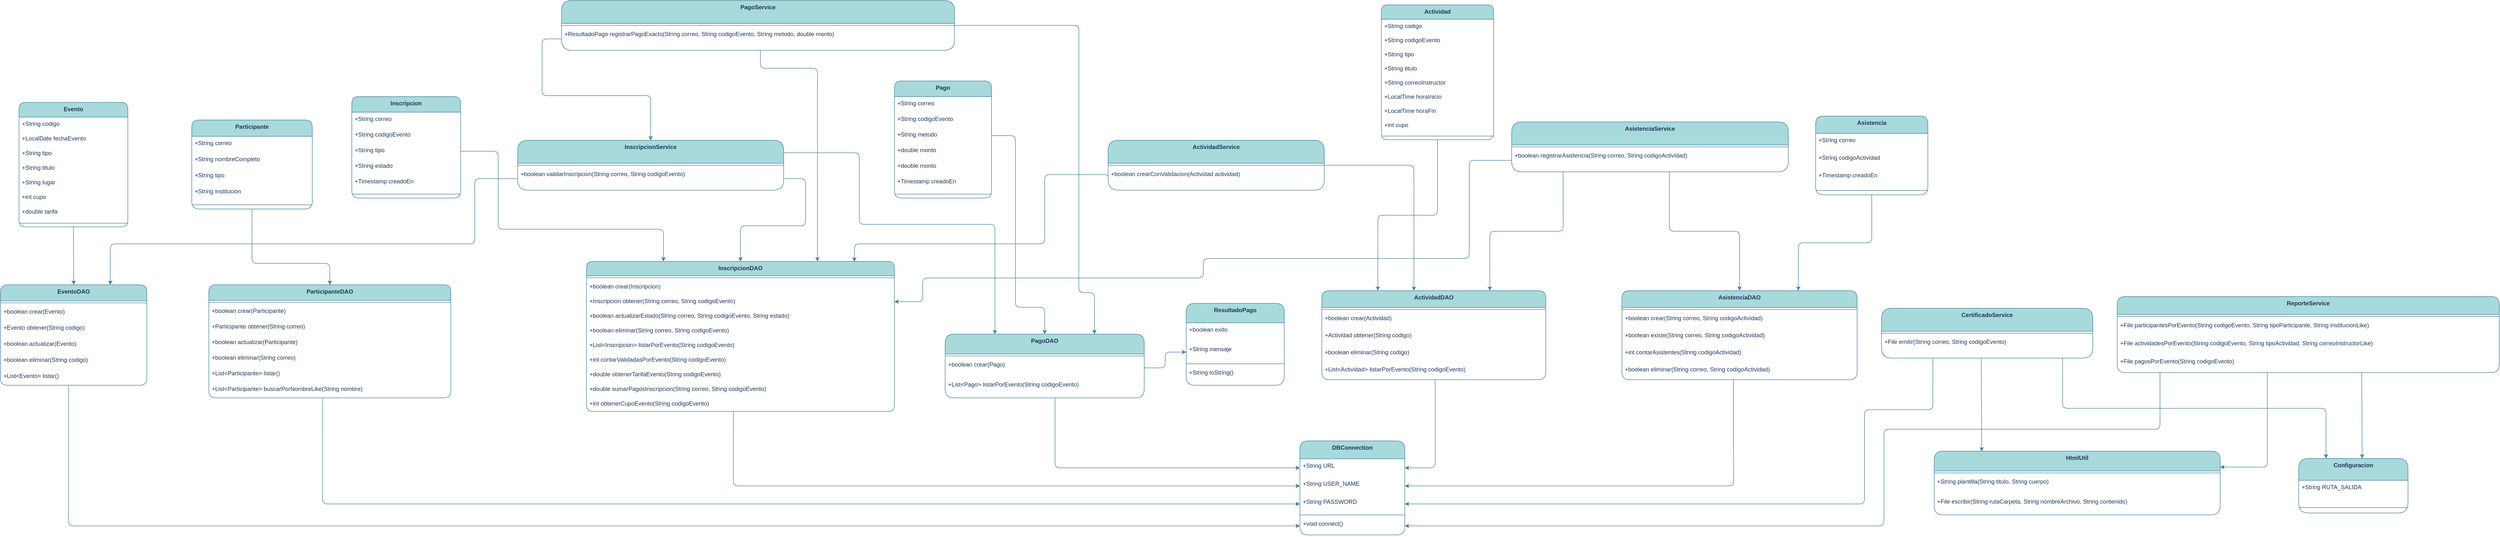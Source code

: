 <mxfile version="28.1.0">
  <diagram id="j07xIfvmmYSpDvQwc_vU" name="Página-1">
    <mxGraphModel dx="3473" dy="1917" grid="1" gridSize="10" guides="1" tooltips="1" connect="1" arrows="1" fold="1" page="1" pageScale="1" pageWidth="827" pageHeight="1169" background="#ffffff" math="0" shadow="0">
      <root>
        <mxCell id="0" />
        <mxCell id="1" parent="0" />
        <mxCell id="MEUtMW8uSptJMOQuRIBu-1" value="Evento" style="swimlane;fontStyle=1;align=center;verticalAlign=top;childLayout=stackLayout;horizontal=1;startSize=30.118;horizontalStack=0;resizeParent=1;resizeParentMax=0;resizeLast=0;collapsible=0;marginBottom=0;labelBackgroundColor=none;fillColor=#A8DADC;strokeColor=#457B9D;fontColor=#1D3557;rounded=1;" parent="1" vertex="1">
          <mxGeometry x="58" y="250" width="223" height="255.118" as="geometry" />
        </mxCell>
        <mxCell id="MEUtMW8uSptJMOQuRIBu-2" value="+String codigo" style="text;strokeColor=none;fillColor=none;align=left;verticalAlign=top;spacingLeft=4;spacingRight=4;overflow=hidden;rotatable=0;points=[[0,0.5],[1,0.5]];portConstraint=eastwest;labelBackgroundColor=none;fontColor=#1D3557;rounded=1;" parent="MEUtMW8uSptJMOQuRIBu-1" vertex="1">
          <mxGeometry y="30.118" width="223" height="30" as="geometry" />
        </mxCell>
        <mxCell id="MEUtMW8uSptJMOQuRIBu-3" value="+LocalDate fechaEvento" style="text;strokeColor=none;fillColor=none;align=left;verticalAlign=top;spacingLeft=4;spacingRight=4;overflow=hidden;rotatable=0;points=[[0,0.5],[1,0.5]];portConstraint=eastwest;labelBackgroundColor=none;fontColor=#1D3557;rounded=1;" parent="MEUtMW8uSptJMOQuRIBu-1" vertex="1">
          <mxGeometry y="60.118" width="223" height="30" as="geometry" />
        </mxCell>
        <mxCell id="MEUtMW8uSptJMOQuRIBu-4" value="+String tipo" style="text;strokeColor=none;fillColor=none;align=left;verticalAlign=top;spacingLeft=4;spacingRight=4;overflow=hidden;rotatable=0;points=[[0,0.5],[1,0.5]];portConstraint=eastwest;labelBackgroundColor=none;fontColor=#1D3557;rounded=1;" parent="MEUtMW8uSptJMOQuRIBu-1" vertex="1">
          <mxGeometry y="90.118" width="223" height="30" as="geometry" />
        </mxCell>
        <mxCell id="MEUtMW8uSptJMOQuRIBu-5" value="+String titulo" style="text;strokeColor=none;fillColor=none;align=left;verticalAlign=top;spacingLeft=4;spacingRight=4;overflow=hidden;rotatable=0;points=[[0,0.5],[1,0.5]];portConstraint=eastwest;labelBackgroundColor=none;fontColor=#1D3557;rounded=1;" parent="MEUtMW8uSptJMOQuRIBu-1" vertex="1">
          <mxGeometry y="120.118" width="223" height="30" as="geometry" />
        </mxCell>
        <mxCell id="MEUtMW8uSptJMOQuRIBu-6" value="+String lugar" style="text;strokeColor=none;fillColor=none;align=left;verticalAlign=top;spacingLeft=4;spacingRight=4;overflow=hidden;rotatable=0;points=[[0,0.5],[1,0.5]];portConstraint=eastwest;labelBackgroundColor=none;fontColor=#1D3557;rounded=1;" parent="MEUtMW8uSptJMOQuRIBu-1" vertex="1">
          <mxGeometry y="150.118" width="223" height="30" as="geometry" />
        </mxCell>
        <mxCell id="MEUtMW8uSptJMOQuRIBu-7" value="+int cupo" style="text;strokeColor=none;fillColor=none;align=left;verticalAlign=top;spacingLeft=4;spacingRight=4;overflow=hidden;rotatable=0;points=[[0,0.5],[1,0.5]];portConstraint=eastwest;labelBackgroundColor=none;fontColor=#1D3557;rounded=1;" parent="MEUtMW8uSptJMOQuRIBu-1" vertex="1">
          <mxGeometry y="180.118" width="223" height="30" as="geometry" />
        </mxCell>
        <mxCell id="MEUtMW8uSptJMOQuRIBu-8" value="+double tarifa" style="text;strokeColor=none;fillColor=none;align=left;verticalAlign=top;spacingLeft=4;spacingRight=4;overflow=hidden;rotatable=0;points=[[0,0.5],[1,0.5]];portConstraint=eastwest;labelBackgroundColor=none;fontColor=#1D3557;rounded=1;" parent="MEUtMW8uSptJMOQuRIBu-1" vertex="1">
          <mxGeometry y="210.118" width="223" height="30" as="geometry" />
        </mxCell>
        <mxCell id="MEUtMW8uSptJMOQuRIBu-9" style="line;strokeWidth=1;fillColor=none;align=left;verticalAlign=middle;spacingTop=-1;spacingLeft=3;spacingRight=3;rotatable=0;labelPosition=right;points=[];portConstraint=eastwest;strokeColor=#457B9D;labelBackgroundColor=none;fontColor=#1D3557;rounded=1;" parent="MEUtMW8uSptJMOQuRIBu-1" vertex="1">
          <mxGeometry y="240.118" width="223" height="15" as="geometry" />
        </mxCell>
        <mxCell id="MEUtMW8uSptJMOQuRIBu-10" value="EventoDAO" style="swimlane;fontStyle=1;align=center;verticalAlign=top;childLayout=stackLayout;horizontal=1;startSize=32.923;horizontalStack=0;resizeParent=1;resizeParentMax=0;resizeLast=0;collapsible=0;marginBottom=0;labelBackgroundColor=none;fillColor=#A8DADC;strokeColor=#457B9D;fontColor=#1D3557;rounded=1;" parent="1" vertex="1">
          <mxGeometry x="20" y="624" width="300" height="205.923" as="geometry" />
        </mxCell>
        <mxCell id="MEUtMW8uSptJMOQuRIBu-11" style="line;strokeWidth=1;fillColor=none;align=left;verticalAlign=middle;spacingTop=-1;spacingLeft=3;spacingRight=3;rotatable=0;labelPosition=right;points=[];portConstraint=eastwest;strokeColor=#457B9D;labelBackgroundColor=none;fontColor=#1D3557;rounded=1;" parent="MEUtMW8uSptJMOQuRIBu-10" vertex="1">
          <mxGeometry y="32.923" width="300" height="8" as="geometry" />
        </mxCell>
        <mxCell id="MEUtMW8uSptJMOQuRIBu-12" value="+boolean crear(Evento)" style="text;strokeColor=none;fillColor=none;align=left;verticalAlign=top;spacingLeft=4;spacingRight=4;overflow=hidden;rotatable=0;points=[[0,0.5],[1,0.5]];portConstraint=eastwest;labelBackgroundColor=none;fontColor=#1D3557;rounded=1;" parent="MEUtMW8uSptJMOQuRIBu-10" vertex="1">
          <mxGeometry y="40.923" width="300" height="33" as="geometry" />
        </mxCell>
        <mxCell id="MEUtMW8uSptJMOQuRIBu-13" value="+Evento obtener(String codigo)" style="text;strokeColor=none;fillColor=none;align=left;verticalAlign=top;spacingLeft=4;spacingRight=4;overflow=hidden;rotatable=0;points=[[0,0.5],[1,0.5]];portConstraint=eastwest;labelBackgroundColor=none;fontColor=#1D3557;rounded=1;" parent="MEUtMW8uSptJMOQuRIBu-10" vertex="1">
          <mxGeometry y="73.923" width="300" height="33" as="geometry" />
        </mxCell>
        <mxCell id="MEUtMW8uSptJMOQuRIBu-14" value="+boolean actualizar(Evento)" style="text;strokeColor=none;fillColor=none;align=left;verticalAlign=top;spacingLeft=4;spacingRight=4;overflow=hidden;rotatable=0;points=[[0,0.5],[1,0.5]];portConstraint=eastwest;labelBackgroundColor=none;fontColor=#1D3557;rounded=1;" parent="MEUtMW8uSptJMOQuRIBu-10" vertex="1">
          <mxGeometry y="106.923" width="300" height="33" as="geometry" />
        </mxCell>
        <mxCell id="MEUtMW8uSptJMOQuRIBu-15" value="+boolean eliminar(String codigo)" style="text;strokeColor=none;fillColor=none;align=left;verticalAlign=top;spacingLeft=4;spacingRight=4;overflow=hidden;rotatable=0;points=[[0,0.5],[1,0.5]];portConstraint=eastwest;labelBackgroundColor=none;fontColor=#1D3557;rounded=1;" parent="MEUtMW8uSptJMOQuRIBu-10" vertex="1">
          <mxGeometry y="139.923" width="300" height="33" as="geometry" />
        </mxCell>
        <mxCell id="MEUtMW8uSptJMOQuRIBu-16" value="+List&lt;Evento&gt; listar()" style="text;strokeColor=none;fillColor=none;align=left;verticalAlign=top;spacingLeft=4;spacingRight=4;overflow=hidden;rotatable=0;points=[[0,0.5],[1,0.5]];portConstraint=eastwest;labelBackgroundColor=none;fontColor=#1D3557;rounded=1;" parent="MEUtMW8uSptJMOQuRIBu-10" vertex="1">
          <mxGeometry y="172.923" width="300" height="33" as="geometry" />
        </mxCell>
        <mxCell id="MEUtMW8uSptJMOQuRIBu-17" value="Participante" style="swimlane;fontStyle=1;align=center;verticalAlign=top;childLayout=stackLayout;horizontal=1;startSize=33.455;horizontalStack=0;resizeParent=1;resizeParentMax=0;resizeLast=0;collapsible=0;marginBottom=0;labelBackgroundColor=none;fillColor=#A8DADC;strokeColor=#457B9D;fontColor=#1D3557;rounded=1;" parent="1" vertex="1">
          <mxGeometry x="412" y="286" width="247" height="182.455" as="geometry" />
        </mxCell>
        <mxCell id="MEUtMW8uSptJMOQuRIBu-18" value="+String correo" style="text;strokeColor=none;fillColor=none;align=left;verticalAlign=top;spacingLeft=4;spacingRight=4;overflow=hidden;rotatable=0;points=[[0,0.5],[1,0.5]];portConstraint=eastwest;labelBackgroundColor=none;fontColor=#1D3557;rounded=1;" parent="MEUtMW8uSptJMOQuRIBu-17" vertex="1">
          <mxGeometry y="33.455" width="247" height="33" as="geometry" />
        </mxCell>
        <mxCell id="MEUtMW8uSptJMOQuRIBu-19" value="+String nombreCompleto" style="text;strokeColor=none;fillColor=none;align=left;verticalAlign=top;spacingLeft=4;spacingRight=4;overflow=hidden;rotatable=0;points=[[0,0.5],[1,0.5]];portConstraint=eastwest;labelBackgroundColor=none;fontColor=#1D3557;rounded=1;" parent="MEUtMW8uSptJMOQuRIBu-17" vertex="1">
          <mxGeometry y="66.455" width="247" height="33" as="geometry" />
        </mxCell>
        <mxCell id="MEUtMW8uSptJMOQuRIBu-20" value="+String tipo" style="text;strokeColor=none;fillColor=none;align=left;verticalAlign=top;spacingLeft=4;spacingRight=4;overflow=hidden;rotatable=0;points=[[0,0.5],[1,0.5]];portConstraint=eastwest;labelBackgroundColor=none;fontColor=#1D3557;rounded=1;" parent="MEUtMW8uSptJMOQuRIBu-17" vertex="1">
          <mxGeometry y="99.455" width="247" height="33" as="geometry" />
        </mxCell>
        <mxCell id="MEUtMW8uSptJMOQuRIBu-21" value="+String institucion" style="text;strokeColor=none;fillColor=none;align=left;verticalAlign=top;spacingLeft=4;spacingRight=4;overflow=hidden;rotatable=0;points=[[0,0.5],[1,0.5]];portConstraint=eastwest;labelBackgroundColor=none;fontColor=#1D3557;rounded=1;" parent="MEUtMW8uSptJMOQuRIBu-17" vertex="1">
          <mxGeometry y="132.455" width="247" height="33" as="geometry" />
        </mxCell>
        <mxCell id="MEUtMW8uSptJMOQuRIBu-22" style="line;strokeWidth=1;fillColor=none;align=left;verticalAlign=middle;spacingTop=-1;spacingLeft=3;spacingRight=3;rotatable=0;labelPosition=right;points=[];portConstraint=eastwest;strokeColor=#457B9D;labelBackgroundColor=none;fontColor=#1D3557;rounded=1;" parent="MEUtMW8uSptJMOQuRIBu-17" vertex="1">
          <mxGeometry y="165.455" width="247" height="17" as="geometry" />
        </mxCell>
        <mxCell id="MEUtMW8uSptJMOQuRIBu-23" value="ParticipanteDAO" style="swimlane;fontStyle=1;align=center;verticalAlign=top;childLayout=stackLayout;horizontal=1;startSize=31.733;horizontalStack=0;resizeParent=1;resizeParentMax=0;resizeLast=0;collapsible=0;marginBottom=0;labelBackgroundColor=none;fillColor=#A8DADC;strokeColor=#457B9D;fontColor=#1D3557;rounded=1;" parent="1" vertex="1">
          <mxGeometry x="447" y="624" width="496" height="231.733" as="geometry" />
        </mxCell>
        <mxCell id="MEUtMW8uSptJMOQuRIBu-24" style="line;strokeWidth=1;fillColor=none;align=left;verticalAlign=middle;spacingTop=-1;spacingLeft=3;spacingRight=3;rotatable=0;labelPosition=right;points=[];portConstraint=eastwest;strokeColor=#457B9D;labelBackgroundColor=none;fontColor=#1D3557;rounded=1;" parent="MEUtMW8uSptJMOQuRIBu-23" vertex="1">
          <mxGeometry y="31.733" width="496" height="8" as="geometry" />
        </mxCell>
        <mxCell id="MEUtMW8uSptJMOQuRIBu-25" value="+boolean crear(Participante)" style="text;strokeColor=none;fillColor=none;align=left;verticalAlign=top;spacingLeft=4;spacingRight=4;overflow=hidden;rotatable=0;points=[[0,0.5],[1,0.5]];portConstraint=eastwest;labelBackgroundColor=none;fontColor=#1D3557;rounded=1;" parent="MEUtMW8uSptJMOQuRIBu-23" vertex="1">
          <mxGeometry y="39.733" width="496" height="32" as="geometry" />
        </mxCell>
        <mxCell id="MEUtMW8uSptJMOQuRIBu-26" value="+Participante obtener(String correo)" style="text;strokeColor=none;fillColor=none;align=left;verticalAlign=top;spacingLeft=4;spacingRight=4;overflow=hidden;rotatable=0;points=[[0,0.5],[1,0.5]];portConstraint=eastwest;labelBackgroundColor=none;fontColor=#1D3557;rounded=1;" parent="MEUtMW8uSptJMOQuRIBu-23" vertex="1">
          <mxGeometry y="71.733" width="496" height="32" as="geometry" />
        </mxCell>
        <mxCell id="MEUtMW8uSptJMOQuRIBu-27" value="+boolean actualizar(Participante)" style="text;strokeColor=none;fillColor=none;align=left;verticalAlign=top;spacingLeft=4;spacingRight=4;overflow=hidden;rotatable=0;points=[[0,0.5],[1,0.5]];portConstraint=eastwest;labelBackgroundColor=none;fontColor=#1D3557;rounded=1;" parent="MEUtMW8uSptJMOQuRIBu-23" vertex="1">
          <mxGeometry y="103.733" width="496" height="32" as="geometry" />
        </mxCell>
        <mxCell id="MEUtMW8uSptJMOQuRIBu-28" value="+boolean eliminar(String correo)" style="text;strokeColor=none;fillColor=none;align=left;verticalAlign=top;spacingLeft=4;spacingRight=4;overflow=hidden;rotatable=0;points=[[0,0.5],[1,0.5]];portConstraint=eastwest;labelBackgroundColor=none;fontColor=#1D3557;rounded=1;" parent="MEUtMW8uSptJMOQuRIBu-23" vertex="1">
          <mxGeometry y="135.733" width="496" height="32" as="geometry" />
        </mxCell>
        <mxCell id="MEUtMW8uSptJMOQuRIBu-29" value="+List&lt;Participante&gt; listar()" style="text;strokeColor=none;fillColor=none;align=left;verticalAlign=top;spacingLeft=4;spacingRight=4;overflow=hidden;rotatable=0;points=[[0,0.5],[1,0.5]];portConstraint=eastwest;labelBackgroundColor=none;fontColor=#1D3557;rounded=1;" parent="MEUtMW8uSptJMOQuRIBu-23" vertex="1">
          <mxGeometry y="167.733" width="496" height="32" as="geometry" />
        </mxCell>
        <mxCell id="MEUtMW8uSptJMOQuRIBu-30" value="+List&lt;Participante&gt; buscarPorNombreLike(String nombre)" style="text;strokeColor=none;fillColor=none;align=left;verticalAlign=top;spacingLeft=4;spacingRight=4;overflow=hidden;rotatable=0;points=[[0,0.5],[1,0.5]];portConstraint=eastwest;labelBackgroundColor=none;fontColor=#1D3557;rounded=1;" parent="MEUtMW8uSptJMOQuRIBu-23" vertex="1">
          <mxGeometry y="199.733" width="496" height="32" as="geometry" />
        </mxCell>
        <mxCell id="MEUtMW8uSptJMOQuRIBu-31" value="Inscripcion" style="swimlane;fontStyle=1;align=center;verticalAlign=top;childLayout=stackLayout;horizontal=1;startSize=32;horizontalStack=0;resizeParent=1;resizeParentMax=0;resizeLast=0;collapsible=0;marginBottom=0;labelBackgroundColor=none;fillColor=#A8DADC;strokeColor=#457B9D;fontColor=#1D3557;rounded=1;" parent="1" vertex="1">
          <mxGeometry x="740" y="238" width="223" height="208" as="geometry" />
        </mxCell>
        <mxCell id="MEUtMW8uSptJMOQuRIBu-32" value="+String correo" style="text;strokeColor=none;fillColor=none;align=left;verticalAlign=top;spacingLeft=4;spacingRight=4;overflow=hidden;rotatable=0;points=[[0,0.5],[1,0.5]];portConstraint=eastwest;labelBackgroundColor=none;fontColor=#1D3557;rounded=1;" parent="MEUtMW8uSptJMOQuRIBu-31" vertex="1">
          <mxGeometry y="32" width="223" height="32" as="geometry" />
        </mxCell>
        <mxCell id="MEUtMW8uSptJMOQuRIBu-33" value="+String codigoEvento" style="text;strokeColor=none;fillColor=none;align=left;verticalAlign=top;spacingLeft=4;spacingRight=4;overflow=hidden;rotatable=0;points=[[0,0.5],[1,0.5]];portConstraint=eastwest;labelBackgroundColor=none;fontColor=#1D3557;rounded=1;" parent="MEUtMW8uSptJMOQuRIBu-31" vertex="1">
          <mxGeometry y="64" width="223" height="32" as="geometry" />
        </mxCell>
        <mxCell id="MEUtMW8uSptJMOQuRIBu-34" value="+String tipo" style="text;strokeColor=none;fillColor=none;align=left;verticalAlign=top;spacingLeft=4;spacingRight=4;overflow=hidden;rotatable=0;points=[[0,0.5],[1,0.5]];portConstraint=eastwest;labelBackgroundColor=none;fontColor=#1D3557;rounded=1;" parent="MEUtMW8uSptJMOQuRIBu-31" vertex="1">
          <mxGeometry y="96" width="223" height="32" as="geometry" />
        </mxCell>
        <mxCell id="MEUtMW8uSptJMOQuRIBu-35" value="+String estado" style="text;strokeColor=none;fillColor=none;align=left;verticalAlign=top;spacingLeft=4;spacingRight=4;overflow=hidden;rotatable=0;points=[[0,0.5],[1,0.5]];portConstraint=eastwest;labelBackgroundColor=none;fontColor=#1D3557;rounded=1;" parent="MEUtMW8uSptJMOQuRIBu-31" vertex="1">
          <mxGeometry y="128" width="223" height="32" as="geometry" />
        </mxCell>
        <mxCell id="MEUtMW8uSptJMOQuRIBu-36" value="+Timestamp creadoEn" style="text;strokeColor=none;fillColor=none;align=left;verticalAlign=top;spacingLeft=4;spacingRight=4;overflow=hidden;rotatable=0;points=[[0,0.5],[1,0.5]];portConstraint=eastwest;labelBackgroundColor=none;fontColor=#1D3557;rounded=1;" parent="MEUtMW8uSptJMOQuRIBu-31" vertex="1">
          <mxGeometry y="160" width="223" height="32" as="geometry" />
        </mxCell>
        <mxCell id="MEUtMW8uSptJMOQuRIBu-37" style="line;strokeWidth=1;fillColor=none;align=left;verticalAlign=middle;spacingTop=-1;spacingLeft=3;spacingRight=3;rotatable=0;labelPosition=right;points=[];portConstraint=eastwest;strokeColor=#457B9D;labelBackgroundColor=none;fontColor=#1D3557;rounded=1;" parent="MEUtMW8uSptJMOQuRIBu-31" vertex="1">
          <mxGeometry y="192" width="223" height="16" as="geometry" />
        </mxCell>
        <mxCell id="MEUtMW8uSptJMOQuRIBu-38" value="InscripcionDAO" style="swimlane;fontStyle=1;align=center;verticalAlign=top;childLayout=stackLayout;horizontal=1;startSize=29.524;horizontalStack=0;resizeParent=1;resizeParentMax=0;resizeLast=0;collapsible=0;marginBottom=0;labelBackgroundColor=none;fillColor=#A8DADC;strokeColor=#457B9D;fontColor=#1D3557;rounded=1;" parent="1" vertex="1">
          <mxGeometry x="1221" y="576" width="631" height="307.524" as="geometry" />
        </mxCell>
        <mxCell id="MEUtMW8uSptJMOQuRIBu-39" style="line;strokeWidth=1;fillColor=none;align=left;verticalAlign=middle;spacingTop=-1;spacingLeft=3;spacingRight=3;rotatable=0;labelPosition=right;points=[];portConstraint=eastwest;strokeColor=#457B9D;labelBackgroundColor=none;fontColor=#1D3557;rounded=1;" parent="MEUtMW8uSptJMOQuRIBu-38" vertex="1">
          <mxGeometry y="29.524" width="631" height="8" as="geometry" />
        </mxCell>
        <mxCell id="MEUtMW8uSptJMOQuRIBu-40" value="+boolean crear(Inscripcion)" style="text;strokeColor=none;fillColor=none;align=left;verticalAlign=top;spacingLeft=4;spacingRight=4;overflow=hidden;rotatable=0;points=[[0,0.5],[1,0.5]];portConstraint=eastwest;labelBackgroundColor=none;fontColor=#1D3557;rounded=1;" parent="MEUtMW8uSptJMOQuRIBu-38" vertex="1">
          <mxGeometry y="37.524" width="631" height="30" as="geometry" />
        </mxCell>
        <mxCell id="MEUtMW8uSptJMOQuRIBu-41" value="+Inscripcion obtener(String correo, String codigoEvento)" style="text;strokeColor=none;fillColor=none;align=left;verticalAlign=top;spacingLeft=4;spacingRight=4;overflow=hidden;rotatable=0;points=[[0,0.5],[1,0.5]];portConstraint=eastwest;labelBackgroundColor=none;fontColor=#1D3557;rounded=1;" parent="MEUtMW8uSptJMOQuRIBu-38" vertex="1">
          <mxGeometry y="67.524" width="631" height="30" as="geometry" />
        </mxCell>
        <mxCell id="MEUtMW8uSptJMOQuRIBu-42" value="+boolean actualizarEstado(String correo, String codigoEvento, String estado)" style="text;strokeColor=none;fillColor=none;align=left;verticalAlign=top;spacingLeft=4;spacingRight=4;overflow=hidden;rotatable=0;points=[[0,0.5],[1,0.5]];portConstraint=eastwest;labelBackgroundColor=none;fontColor=#1D3557;rounded=1;" parent="MEUtMW8uSptJMOQuRIBu-38" vertex="1">
          <mxGeometry y="97.524" width="631" height="30" as="geometry" />
        </mxCell>
        <mxCell id="MEUtMW8uSptJMOQuRIBu-43" value="+boolean eliminar(String correo, String codigoEvento)" style="text;strokeColor=none;fillColor=none;align=left;verticalAlign=top;spacingLeft=4;spacingRight=4;overflow=hidden;rotatable=0;points=[[0,0.5],[1,0.5]];portConstraint=eastwest;labelBackgroundColor=none;fontColor=#1D3557;rounded=1;" parent="MEUtMW8uSptJMOQuRIBu-38" vertex="1">
          <mxGeometry y="127.524" width="631" height="30" as="geometry" />
        </mxCell>
        <mxCell id="MEUtMW8uSptJMOQuRIBu-44" value="+List&lt;Inscripcion&gt; listarPorEvento(String codigoEvento)" style="text;strokeColor=none;fillColor=none;align=left;verticalAlign=top;spacingLeft=4;spacingRight=4;overflow=hidden;rotatable=0;points=[[0,0.5],[1,0.5]];portConstraint=eastwest;labelBackgroundColor=none;fontColor=#1D3557;rounded=1;" parent="MEUtMW8uSptJMOQuRIBu-38" vertex="1">
          <mxGeometry y="157.524" width="631" height="30" as="geometry" />
        </mxCell>
        <mxCell id="MEUtMW8uSptJMOQuRIBu-45" value="+int contarValidadasPorEvento(String codigoEvento)" style="text;strokeColor=none;fillColor=none;align=left;verticalAlign=top;spacingLeft=4;spacingRight=4;overflow=hidden;rotatable=0;points=[[0,0.5],[1,0.5]];portConstraint=eastwest;labelBackgroundColor=none;fontColor=#1D3557;rounded=1;" parent="MEUtMW8uSptJMOQuRIBu-38" vertex="1">
          <mxGeometry y="187.524" width="631" height="30" as="geometry" />
        </mxCell>
        <mxCell id="MEUtMW8uSptJMOQuRIBu-46" value="+double obtenerTarifaEvento(String codigoEvento)" style="text;strokeColor=none;fillColor=none;align=left;verticalAlign=top;spacingLeft=4;spacingRight=4;overflow=hidden;rotatable=0;points=[[0,0.5],[1,0.5]];portConstraint=eastwest;labelBackgroundColor=none;fontColor=#1D3557;rounded=1;" parent="MEUtMW8uSptJMOQuRIBu-38" vertex="1">
          <mxGeometry y="217.524" width="631" height="30" as="geometry" />
        </mxCell>
        <mxCell id="MEUtMW8uSptJMOQuRIBu-47" value="+double sumarPagosInscripcion(String correo, String codigoEvento)" style="text;strokeColor=none;fillColor=none;align=left;verticalAlign=top;spacingLeft=4;spacingRight=4;overflow=hidden;rotatable=0;points=[[0,0.5],[1,0.5]];portConstraint=eastwest;labelBackgroundColor=none;fontColor=#1D3557;rounded=1;" parent="MEUtMW8uSptJMOQuRIBu-38" vertex="1">
          <mxGeometry y="247.524" width="631" height="30" as="geometry" />
        </mxCell>
        <mxCell id="MEUtMW8uSptJMOQuRIBu-48" value="+int obtenerCupoEvento(String codigoEvento)" style="text;strokeColor=none;fillColor=none;align=left;verticalAlign=top;spacingLeft=4;spacingRight=4;overflow=hidden;rotatable=0;points=[[0,0.5],[1,0.5]];portConstraint=eastwest;labelBackgroundColor=none;fontColor=#1D3557;rounded=1;" parent="MEUtMW8uSptJMOQuRIBu-38" vertex="1">
          <mxGeometry y="277.524" width="631" height="30" as="geometry" />
        </mxCell>
        <mxCell id="MEUtMW8uSptJMOQuRIBu-49" value="InscripcionService" style="swimlane;fontStyle=1;align=center;verticalAlign=top;childLayout=stackLayout;horizontal=1;startSize=47.2;horizontalStack=0;resizeParent=1;resizeParentMax=0;resizeLast=0;collapsible=0;marginBottom=0;labelBackgroundColor=none;fillColor=#A8DADC;strokeColor=#457B9D;fontColor=#1D3557;rounded=1;" parent="1" vertex="1">
          <mxGeometry x="1080" y="327.68" width="545" height="102.2" as="geometry" />
        </mxCell>
        <mxCell id="MEUtMW8uSptJMOQuRIBu-50" style="line;strokeWidth=1;fillColor=none;align=left;verticalAlign=middle;spacingTop=-1;spacingLeft=3;spacingRight=3;rotatable=0;labelPosition=right;points=[];portConstraint=eastwest;strokeColor=#457B9D;labelBackgroundColor=none;fontColor=#1D3557;rounded=1;" parent="MEUtMW8uSptJMOQuRIBu-49" vertex="1">
          <mxGeometry y="47.2" width="545" height="8" as="geometry" />
        </mxCell>
        <mxCell id="MEUtMW8uSptJMOQuRIBu-51" value="+boolean validarInscripcion(String correo, String codigoEvento)" style="text;strokeColor=none;fillColor=none;align=left;verticalAlign=top;spacingLeft=4;spacingRight=4;overflow=hidden;rotatable=0;points=[[0,0.5],[1,0.5]];portConstraint=eastwest;labelBackgroundColor=none;fontColor=#1D3557;rounded=1;" parent="MEUtMW8uSptJMOQuRIBu-49" vertex="1">
          <mxGeometry y="55.2" width="545" height="47" as="geometry" />
        </mxCell>
        <mxCell id="MEUtMW8uSptJMOQuRIBu-52" value="PagoDAO" style="swimlane;fontStyle=1;align=center;verticalAlign=top;childLayout=stackLayout;horizontal=1;startSize=40.571;horizontalStack=0;resizeParent=1;resizeParentMax=0;resizeLast=0;collapsible=0;marginBottom=0;labelBackgroundColor=none;fillColor=#A8DADC;strokeColor=#457B9D;fontColor=#1D3557;rounded=1;" parent="1" vertex="1">
          <mxGeometry x="1956" y="725.16" width="408" height="130.571" as="geometry" />
        </mxCell>
        <mxCell id="MEUtMW8uSptJMOQuRIBu-53" style="line;strokeWidth=1;fillColor=none;align=left;verticalAlign=middle;spacingTop=-1;spacingLeft=3;spacingRight=3;rotatable=0;labelPosition=right;points=[];portConstraint=eastwest;strokeColor=#457B9D;labelBackgroundColor=none;fontColor=#1D3557;rounded=1;" parent="MEUtMW8uSptJMOQuRIBu-52" vertex="1">
          <mxGeometry y="40.571" width="408" height="8" as="geometry" />
        </mxCell>
        <mxCell id="MEUtMW8uSptJMOQuRIBu-54" value="+boolean crear(Pago)" style="text;strokeColor=none;fillColor=none;align=left;verticalAlign=top;spacingLeft=4;spacingRight=4;overflow=hidden;rotatable=0;points=[[0,0.5],[1,0.5]];portConstraint=eastwest;labelBackgroundColor=none;fontColor=#1D3557;rounded=1;" parent="MEUtMW8uSptJMOQuRIBu-52" vertex="1">
          <mxGeometry y="48.571" width="408" height="41" as="geometry" />
        </mxCell>
        <mxCell id="MEUtMW8uSptJMOQuRIBu-55" value="+List&lt;Pago&gt; listarPorEvento(String codigoEvento)" style="text;strokeColor=none;fillColor=none;align=left;verticalAlign=top;spacingLeft=4;spacingRight=4;overflow=hidden;rotatable=0;points=[[0,0.5],[1,0.5]];portConstraint=eastwest;labelBackgroundColor=none;fontColor=#1D3557;rounded=1;" parent="MEUtMW8uSptJMOQuRIBu-52" vertex="1">
          <mxGeometry y="89.571" width="408" height="41" as="geometry" />
        </mxCell>
        <mxCell id="MEUtMW8uSptJMOQuRIBu-56" value="Pago" style="swimlane;fontStyle=1;align=center;verticalAlign=top;childLayout=stackLayout;horizontal=1;startSize=32;horizontalStack=0;resizeParent=1;resizeParentMax=0;resizeLast=0;collapsible=0;marginBottom=0;labelBackgroundColor=none;fillColor=#A8DADC;strokeColor=#457B9D;fontColor=#1D3557;rounded=1;" parent="1" vertex="1">
          <mxGeometry x="1852" y="206" width="199" height="240" as="geometry" />
        </mxCell>
        <mxCell id="MEUtMW8uSptJMOQuRIBu-57" value="+String correo" style="text;strokeColor=none;fillColor=none;align=left;verticalAlign=top;spacingLeft=4;spacingRight=4;overflow=hidden;rotatable=0;points=[[0,0.5],[1,0.5]];portConstraint=eastwest;labelBackgroundColor=none;fontColor=#1D3557;rounded=1;" parent="MEUtMW8uSptJMOQuRIBu-56" vertex="1">
          <mxGeometry y="32" width="199" height="32" as="geometry" />
        </mxCell>
        <mxCell id="MEUtMW8uSptJMOQuRIBu-58" value="+String codigoEvento" style="text;strokeColor=none;fillColor=none;align=left;verticalAlign=top;spacingLeft=4;spacingRight=4;overflow=hidden;rotatable=0;points=[[0,0.5],[1,0.5]];portConstraint=eastwest;labelBackgroundColor=none;fontColor=#1D3557;rounded=1;" parent="MEUtMW8uSptJMOQuRIBu-56" vertex="1">
          <mxGeometry y="64" width="199" height="32" as="geometry" />
        </mxCell>
        <mxCell id="MEUtMW8uSptJMOQuRIBu-59" value="+String metodo" style="text;strokeColor=none;fillColor=none;align=left;verticalAlign=top;spacingLeft=4;spacingRight=4;overflow=hidden;rotatable=0;points=[[0,0.5],[1,0.5]];portConstraint=eastwest;labelBackgroundColor=none;fontColor=#1D3557;rounded=1;" parent="MEUtMW8uSptJMOQuRIBu-56" vertex="1">
          <mxGeometry y="96" width="199" height="32" as="geometry" />
        </mxCell>
        <mxCell id="MEUtMW8uSptJMOQuRIBu-160" value="+double monto" style="text;strokeColor=none;fillColor=none;align=left;verticalAlign=top;spacingLeft=4;spacingRight=4;overflow=hidden;rotatable=0;points=[[0,0.5],[1,0.5]];portConstraint=eastwest;labelBackgroundColor=none;fontColor=#1D3557;rounded=1;" parent="MEUtMW8uSptJMOQuRIBu-56" vertex="1">
          <mxGeometry y="128" width="199" height="32" as="geometry" />
        </mxCell>
        <mxCell id="MEUtMW8uSptJMOQuRIBu-60" value="+double monto" style="text;strokeColor=none;fillColor=none;align=left;verticalAlign=top;spacingLeft=4;spacingRight=4;overflow=hidden;rotatable=0;points=[[0,0.5],[1,0.5]];portConstraint=eastwest;labelBackgroundColor=none;fontColor=#1D3557;rounded=1;" parent="MEUtMW8uSptJMOQuRIBu-56" vertex="1">
          <mxGeometry y="160" width="199" height="32" as="geometry" />
        </mxCell>
        <mxCell id="MEUtMW8uSptJMOQuRIBu-61" value="+Timestamp creadoEn" style="text;strokeColor=none;fillColor=none;align=left;verticalAlign=top;spacingLeft=4;spacingRight=4;overflow=hidden;rotatable=0;points=[[0,0.5],[1,0.5]];portConstraint=eastwest;labelBackgroundColor=none;fontColor=#1D3557;rounded=1;" parent="MEUtMW8uSptJMOQuRIBu-56" vertex="1">
          <mxGeometry y="192" width="199" height="32" as="geometry" />
        </mxCell>
        <mxCell id="MEUtMW8uSptJMOQuRIBu-62" style="line;strokeWidth=1;fillColor=none;align=left;verticalAlign=middle;spacingTop=-1;spacingLeft=3;spacingRight=3;rotatable=0;labelPosition=right;points=[];portConstraint=eastwest;strokeColor=#457B9D;labelBackgroundColor=none;fontColor=#1D3557;rounded=1;" parent="MEUtMW8uSptJMOQuRIBu-56" vertex="1">
          <mxGeometry y="224" width="199" height="16" as="geometry" />
        </mxCell>
        <mxCell id="MEUtMW8uSptJMOQuRIBu-63" value="PagoService" style="swimlane;fontStyle=1;align=center;verticalAlign=top;childLayout=stackLayout;horizontal=1;startSize=47.2;horizontalStack=0;resizeParent=1;resizeParentMax=0;resizeLast=0;collapsible=0;marginBottom=0;labelBackgroundColor=none;fillColor=#A8DADC;strokeColor=#457B9D;fontColor=#1D3557;rounded=1;" parent="1" vertex="1">
          <mxGeometry x="1170" y="41" width="805" height="102.2" as="geometry" />
        </mxCell>
        <mxCell id="MEUtMW8uSptJMOQuRIBu-64" style="line;strokeWidth=1;fillColor=none;align=left;verticalAlign=middle;spacingTop=-1;spacingLeft=3;spacingRight=3;rotatable=0;labelPosition=right;points=[];portConstraint=eastwest;strokeColor=#457B9D;labelBackgroundColor=none;fontColor=#1D3557;rounded=1;" parent="MEUtMW8uSptJMOQuRIBu-63" vertex="1">
          <mxGeometry y="47.2" width="805" height="8" as="geometry" />
        </mxCell>
        <mxCell id="MEUtMW8uSptJMOQuRIBu-65" value="+ResultadoPago registrarPagoExacto(String correo, String codigoEvento, String metodo, double monto)" style="text;strokeColor=none;fillColor=none;align=left;verticalAlign=top;spacingLeft=4;spacingRight=4;overflow=hidden;rotatable=0;points=[[0,0.5],[1,0.5]];portConstraint=eastwest;labelBackgroundColor=none;fontColor=#1D3557;rounded=1;" parent="MEUtMW8uSptJMOQuRIBu-63" vertex="1">
          <mxGeometry y="55.2" width="805" height="47" as="geometry" />
        </mxCell>
        <mxCell id="MEUtMW8uSptJMOQuRIBu-66" value="ResultadoPago" style="swimlane;fontStyle=1;align=center;verticalAlign=top;childLayout=stackLayout;horizontal=1;startSize=40;horizontalStack=0;resizeParent=1;resizeParentMax=0;resizeLast=0;collapsible=0;marginBottom=0;labelBackgroundColor=none;fillColor=#A8DADC;strokeColor=#457B9D;fontColor=#1D3557;rounded=1;" parent="1" vertex="1">
          <mxGeometry x="2450" y="661.92" width="201" height="168" as="geometry" />
        </mxCell>
        <mxCell id="MEUtMW8uSptJMOQuRIBu-67" value="+boolean exito" style="text;strokeColor=none;fillColor=none;align=left;verticalAlign=top;spacingLeft=4;spacingRight=4;overflow=hidden;rotatable=0;points=[[0,0.5],[1,0.5]];portConstraint=eastwest;labelBackgroundColor=none;fontColor=#1D3557;rounded=1;" parent="MEUtMW8uSptJMOQuRIBu-66" vertex="1">
          <mxGeometry y="40" width="201" height="40" as="geometry" />
        </mxCell>
        <mxCell id="MEUtMW8uSptJMOQuRIBu-68" value="+String mensaje" style="text;strokeColor=none;fillColor=none;align=left;verticalAlign=top;spacingLeft=4;spacingRight=4;overflow=hidden;rotatable=0;points=[[0,0.5],[1,0.5]];portConstraint=eastwest;labelBackgroundColor=none;fontColor=#1D3557;rounded=1;" parent="MEUtMW8uSptJMOQuRIBu-66" vertex="1">
          <mxGeometry y="80" width="201" height="40" as="geometry" />
        </mxCell>
        <mxCell id="MEUtMW8uSptJMOQuRIBu-69" style="line;strokeWidth=1;fillColor=none;align=left;verticalAlign=middle;spacingTop=-1;spacingLeft=3;spacingRight=3;rotatable=0;labelPosition=right;points=[];portConstraint=eastwest;strokeColor=#457B9D;labelBackgroundColor=none;fontColor=#1D3557;rounded=1;" parent="MEUtMW8uSptJMOQuRIBu-66" vertex="1">
          <mxGeometry y="120" width="201" height="8" as="geometry" />
        </mxCell>
        <mxCell id="MEUtMW8uSptJMOQuRIBu-70" value="+String toString()" style="text;strokeColor=none;fillColor=none;align=left;verticalAlign=top;spacingLeft=4;spacingRight=4;overflow=hidden;rotatable=0;points=[[0,0.5],[1,0.5]];portConstraint=eastwest;labelBackgroundColor=none;fontColor=#1D3557;rounded=1;" parent="MEUtMW8uSptJMOQuRIBu-66" vertex="1">
          <mxGeometry y="128" width="201" height="40" as="geometry" />
        </mxCell>
        <mxCell id="MEUtMW8uSptJMOQuRIBu-71" value="Actividad" style="swimlane;fontStyle=1;align=center;verticalAlign=top;childLayout=stackLayout;horizontal=1;startSize=29.474;horizontalStack=0;resizeParent=1;resizeParentMax=0;resizeLast=0;collapsible=0;marginBottom=0;labelBackgroundColor=none;fillColor=#A8DADC;strokeColor=#457B9D;fontColor=#1D3557;rounded=1;" parent="1" vertex="1">
          <mxGeometry x="2850" y="50" width="230" height="276.474" as="geometry" />
        </mxCell>
        <mxCell id="MEUtMW8uSptJMOQuRIBu-72" value="+String codigo" style="text;strokeColor=none;fillColor=none;align=left;verticalAlign=top;spacingLeft=4;spacingRight=4;overflow=hidden;rotatable=0;points=[[0,0.5],[1,0.5]];portConstraint=eastwest;labelBackgroundColor=none;fontColor=#1D3557;rounded=1;" parent="MEUtMW8uSptJMOQuRIBu-71" vertex="1">
          <mxGeometry y="29.474" width="230" height="29" as="geometry" />
        </mxCell>
        <mxCell id="MEUtMW8uSptJMOQuRIBu-73" value="+String codigoEvento" style="text;strokeColor=none;fillColor=none;align=left;verticalAlign=top;spacingLeft=4;spacingRight=4;overflow=hidden;rotatable=0;points=[[0,0.5],[1,0.5]];portConstraint=eastwest;labelBackgroundColor=none;fontColor=#1D3557;rounded=1;" parent="MEUtMW8uSptJMOQuRIBu-71" vertex="1">
          <mxGeometry y="58.474" width="230" height="29" as="geometry" />
        </mxCell>
        <mxCell id="MEUtMW8uSptJMOQuRIBu-74" value="+String tipo" style="text;strokeColor=none;fillColor=none;align=left;verticalAlign=top;spacingLeft=4;spacingRight=4;overflow=hidden;rotatable=0;points=[[0,0.5],[1,0.5]];portConstraint=eastwest;labelBackgroundColor=none;fontColor=#1D3557;rounded=1;" parent="MEUtMW8uSptJMOQuRIBu-71" vertex="1">
          <mxGeometry y="87.474" width="230" height="29" as="geometry" />
        </mxCell>
        <mxCell id="MEUtMW8uSptJMOQuRIBu-75" value="+String titulo" style="text;strokeColor=none;fillColor=none;align=left;verticalAlign=top;spacingLeft=4;spacingRight=4;overflow=hidden;rotatable=0;points=[[0,0.5],[1,0.5]];portConstraint=eastwest;labelBackgroundColor=none;fontColor=#1D3557;rounded=1;" parent="MEUtMW8uSptJMOQuRIBu-71" vertex="1">
          <mxGeometry y="116.474" width="230" height="29" as="geometry" />
        </mxCell>
        <mxCell id="MEUtMW8uSptJMOQuRIBu-76" value="+String correoInstructor" style="text;strokeColor=none;fillColor=none;align=left;verticalAlign=top;spacingLeft=4;spacingRight=4;overflow=hidden;rotatable=0;points=[[0,0.5],[1,0.5]];portConstraint=eastwest;labelBackgroundColor=none;fontColor=#1D3557;rounded=1;" parent="MEUtMW8uSptJMOQuRIBu-71" vertex="1">
          <mxGeometry y="145.474" width="230" height="29" as="geometry" />
        </mxCell>
        <mxCell id="MEUtMW8uSptJMOQuRIBu-77" value="+LocalTime horaInicio" style="text;strokeColor=none;fillColor=none;align=left;verticalAlign=top;spacingLeft=4;spacingRight=4;overflow=hidden;rotatable=0;points=[[0,0.5],[1,0.5]];portConstraint=eastwest;labelBackgroundColor=none;fontColor=#1D3557;rounded=1;" parent="MEUtMW8uSptJMOQuRIBu-71" vertex="1">
          <mxGeometry y="174.474" width="230" height="29" as="geometry" />
        </mxCell>
        <mxCell id="MEUtMW8uSptJMOQuRIBu-78" value="+LocalTime horaFin" style="text;strokeColor=none;fillColor=none;align=left;verticalAlign=top;spacingLeft=4;spacingRight=4;overflow=hidden;rotatable=0;points=[[0,0.5],[1,0.5]];portConstraint=eastwest;labelBackgroundColor=none;fontColor=#1D3557;rounded=1;" parent="MEUtMW8uSptJMOQuRIBu-71" vertex="1">
          <mxGeometry y="203.474" width="230" height="29" as="geometry" />
        </mxCell>
        <mxCell id="MEUtMW8uSptJMOQuRIBu-79" value="+int cupo" style="text;strokeColor=none;fillColor=none;align=left;verticalAlign=top;spacingLeft=4;spacingRight=4;overflow=hidden;rotatable=0;points=[[0,0.5],[1,0.5]];portConstraint=eastwest;labelBackgroundColor=none;fontColor=#1D3557;rounded=1;" parent="MEUtMW8uSptJMOQuRIBu-71" vertex="1">
          <mxGeometry y="232.474" width="230" height="29" as="geometry" />
        </mxCell>
        <mxCell id="MEUtMW8uSptJMOQuRIBu-80" style="line;strokeWidth=1;fillColor=none;align=left;verticalAlign=middle;spacingTop=-1;spacingLeft=3;spacingRight=3;rotatable=0;labelPosition=right;points=[];portConstraint=eastwest;strokeColor=#457B9D;labelBackgroundColor=none;fontColor=#1D3557;rounded=1;" parent="MEUtMW8uSptJMOQuRIBu-71" vertex="1">
          <mxGeometry y="261.474" width="230" height="15" as="geometry" />
        </mxCell>
        <mxCell id="MEUtMW8uSptJMOQuRIBu-81" value="ActividadDAO" style="swimlane;fontStyle=1;align=center;verticalAlign=top;childLayout=stackLayout;horizontal=1;startSize=34.545;horizontalStack=0;resizeParent=1;resizeParentMax=0;resizeLast=0;collapsible=0;marginBottom=0;labelBackgroundColor=none;fillColor=#A8DADC;strokeColor=#457B9D;fontColor=#1D3557;rounded=1;" parent="1" vertex="1">
          <mxGeometry x="2728" y="636" width="459" height="182.545" as="geometry" />
        </mxCell>
        <mxCell id="MEUtMW8uSptJMOQuRIBu-82" style="line;strokeWidth=1;fillColor=none;align=left;verticalAlign=middle;spacingTop=-1;spacingLeft=3;spacingRight=3;rotatable=0;labelPosition=right;points=[];portConstraint=eastwest;strokeColor=#457B9D;labelBackgroundColor=none;fontColor=#1D3557;rounded=1;" parent="MEUtMW8uSptJMOQuRIBu-81" vertex="1">
          <mxGeometry y="34.545" width="459" height="8" as="geometry" />
        </mxCell>
        <mxCell id="MEUtMW8uSptJMOQuRIBu-83" value="+boolean crear(Actividad)" style="text;strokeColor=none;fillColor=none;align=left;verticalAlign=top;spacingLeft=4;spacingRight=4;overflow=hidden;rotatable=0;points=[[0,0.5],[1,0.5]];portConstraint=eastwest;labelBackgroundColor=none;fontColor=#1D3557;rounded=1;" parent="MEUtMW8uSptJMOQuRIBu-81" vertex="1">
          <mxGeometry y="42.545" width="459" height="35" as="geometry" />
        </mxCell>
        <mxCell id="MEUtMW8uSptJMOQuRIBu-84" value="+Actividad obtener(String codigo)" style="text;strokeColor=none;fillColor=none;align=left;verticalAlign=top;spacingLeft=4;spacingRight=4;overflow=hidden;rotatable=0;points=[[0,0.5],[1,0.5]];portConstraint=eastwest;labelBackgroundColor=none;fontColor=#1D3557;rounded=1;" parent="MEUtMW8uSptJMOQuRIBu-81" vertex="1">
          <mxGeometry y="77.545" width="459" height="35" as="geometry" />
        </mxCell>
        <mxCell id="MEUtMW8uSptJMOQuRIBu-85" value="+boolean eliminar(String codigo)" style="text;strokeColor=none;fillColor=none;align=left;verticalAlign=top;spacingLeft=4;spacingRight=4;overflow=hidden;rotatable=0;points=[[0,0.5],[1,0.5]];portConstraint=eastwest;labelBackgroundColor=none;fontColor=#1D3557;rounded=1;" parent="MEUtMW8uSptJMOQuRIBu-81" vertex="1">
          <mxGeometry y="112.545" width="459" height="35" as="geometry" />
        </mxCell>
        <mxCell id="MEUtMW8uSptJMOQuRIBu-86" value="+List&lt;Actividad&gt; listarPorEvento(String codigoEvento)" style="text;strokeColor=none;fillColor=none;align=left;verticalAlign=top;spacingLeft=4;spacingRight=4;overflow=hidden;rotatable=0;points=[[0,0.5],[1,0.5]];portConstraint=eastwest;labelBackgroundColor=none;fontColor=#1D3557;rounded=1;" parent="MEUtMW8uSptJMOQuRIBu-81" vertex="1">
          <mxGeometry y="147.545" width="459" height="35" as="geometry" />
        </mxCell>
        <mxCell id="MEUtMW8uSptJMOQuRIBu-87" value="ActividadService" style="swimlane;fontStyle=1;align=center;verticalAlign=top;childLayout=stackLayout;horizontal=1;startSize=47.2;horizontalStack=0;resizeParent=1;resizeParentMax=0;resizeLast=0;collapsible=0;marginBottom=0;labelBackgroundColor=none;fillColor=#A8DADC;strokeColor=#457B9D;fontColor=#1D3557;rounded=1;" parent="1" vertex="1">
          <mxGeometry x="2290" y="327.68" width="443" height="102.2" as="geometry" />
        </mxCell>
        <mxCell id="MEUtMW8uSptJMOQuRIBu-88" style="line;strokeWidth=1;fillColor=none;align=left;verticalAlign=middle;spacingTop=-1;spacingLeft=3;spacingRight=3;rotatable=0;labelPosition=right;points=[];portConstraint=eastwest;strokeColor=#457B9D;labelBackgroundColor=none;fontColor=#1D3557;rounded=1;" parent="MEUtMW8uSptJMOQuRIBu-87" vertex="1">
          <mxGeometry y="47.2" width="443" height="8" as="geometry" />
        </mxCell>
        <mxCell id="MEUtMW8uSptJMOQuRIBu-89" value="+boolean crearConValidacion(Actividad actividad)" style="text;strokeColor=none;fillColor=none;align=left;verticalAlign=top;spacingLeft=4;spacingRight=4;overflow=hidden;rotatable=0;points=[[0,0.5],[1,0.5]];portConstraint=eastwest;labelBackgroundColor=none;fontColor=#1D3557;rounded=1;" parent="MEUtMW8uSptJMOQuRIBu-87" vertex="1">
          <mxGeometry y="55.2" width="443" height="47" as="geometry" />
        </mxCell>
        <mxCell id="MEUtMW8uSptJMOQuRIBu-90" value="Asistencia" style="swimlane;fontStyle=1;align=center;verticalAlign=top;childLayout=stackLayout;horizontal=1;startSize=35.556;horizontalStack=0;resizeParent=1;resizeParentMax=0;resizeLast=0;collapsible=0;marginBottom=0;labelBackgroundColor=none;fillColor=#A8DADC;strokeColor=#457B9D;fontColor=#1D3557;rounded=1;" parent="1" vertex="1">
          <mxGeometry x="3740" y="278" width="230" height="161.556" as="geometry" />
        </mxCell>
        <mxCell id="MEUtMW8uSptJMOQuRIBu-91" value="+String correo" style="text;strokeColor=none;fillColor=none;align=left;verticalAlign=top;spacingLeft=4;spacingRight=4;overflow=hidden;rotatable=0;points=[[0,0.5],[1,0.5]];portConstraint=eastwest;labelBackgroundColor=none;fontColor=#1D3557;rounded=1;" parent="MEUtMW8uSptJMOQuRIBu-90" vertex="1">
          <mxGeometry y="35.556" width="230" height="36" as="geometry" />
        </mxCell>
        <mxCell id="MEUtMW8uSptJMOQuRIBu-92" value="+String codigoActividad" style="text;strokeColor=none;fillColor=none;align=left;verticalAlign=top;spacingLeft=4;spacingRight=4;overflow=hidden;rotatable=0;points=[[0,0.5],[1,0.5]];portConstraint=eastwest;labelBackgroundColor=none;fontColor=#1D3557;rounded=1;" parent="MEUtMW8uSptJMOQuRIBu-90" vertex="1">
          <mxGeometry y="71.556" width="230" height="36" as="geometry" />
        </mxCell>
        <mxCell id="MEUtMW8uSptJMOQuRIBu-93" value="+Timestamp creadoEn" style="text;strokeColor=none;fillColor=none;align=left;verticalAlign=top;spacingLeft=4;spacingRight=4;overflow=hidden;rotatable=0;points=[[0,0.5],[1,0.5]];portConstraint=eastwest;labelBackgroundColor=none;fontColor=#1D3557;rounded=1;" parent="MEUtMW8uSptJMOQuRIBu-90" vertex="1">
          <mxGeometry y="107.556" width="230" height="36" as="geometry" />
        </mxCell>
        <mxCell id="MEUtMW8uSptJMOQuRIBu-94" style="line;strokeWidth=1;fillColor=none;align=left;verticalAlign=middle;spacingTop=-1;spacingLeft=3;spacingRight=3;rotatable=0;labelPosition=right;points=[];portConstraint=eastwest;strokeColor=#457B9D;labelBackgroundColor=none;fontColor=#1D3557;rounded=1;" parent="MEUtMW8uSptJMOQuRIBu-90" vertex="1">
          <mxGeometry y="143.556" width="230" height="18" as="geometry" />
        </mxCell>
        <mxCell id="MEUtMW8uSptJMOQuRIBu-95" value="AsistenciaDAO" style="swimlane;fontStyle=1;align=center;verticalAlign=top;childLayout=stackLayout;horizontal=1;startSize=34.545;horizontalStack=0;resizeParent=1;resizeParentMax=0;resizeLast=0;collapsible=0;marginBottom=0;labelBackgroundColor=none;fillColor=#A8DADC;strokeColor=#457B9D;fontColor=#1D3557;rounded=1;" parent="1" vertex="1">
          <mxGeometry x="3343" y="636" width="482" height="182.545" as="geometry" />
        </mxCell>
        <mxCell id="MEUtMW8uSptJMOQuRIBu-96" style="line;strokeWidth=1;fillColor=none;align=left;verticalAlign=middle;spacingTop=-1;spacingLeft=3;spacingRight=3;rotatable=0;labelPosition=right;points=[];portConstraint=eastwest;strokeColor=#457B9D;labelBackgroundColor=none;fontColor=#1D3557;rounded=1;" parent="MEUtMW8uSptJMOQuRIBu-95" vertex="1">
          <mxGeometry y="34.545" width="482" height="8" as="geometry" />
        </mxCell>
        <mxCell id="MEUtMW8uSptJMOQuRIBu-97" value="+boolean crear(String correo, String codigoActividad)" style="text;strokeColor=none;fillColor=none;align=left;verticalAlign=top;spacingLeft=4;spacingRight=4;overflow=hidden;rotatable=0;points=[[0,0.5],[1,0.5]];portConstraint=eastwest;labelBackgroundColor=none;fontColor=#1D3557;rounded=1;" parent="MEUtMW8uSptJMOQuRIBu-95" vertex="1">
          <mxGeometry y="42.545" width="482" height="35" as="geometry" />
        </mxCell>
        <mxCell id="MEUtMW8uSptJMOQuRIBu-98" value="+boolean existe(String correo, String codigoActividad)" style="text;strokeColor=none;fillColor=none;align=left;verticalAlign=top;spacingLeft=4;spacingRight=4;overflow=hidden;rotatable=0;points=[[0,0.5],[1,0.5]];portConstraint=eastwest;labelBackgroundColor=none;fontColor=#1D3557;rounded=1;" parent="MEUtMW8uSptJMOQuRIBu-95" vertex="1">
          <mxGeometry y="77.545" width="482" height="35" as="geometry" />
        </mxCell>
        <mxCell id="MEUtMW8uSptJMOQuRIBu-99" value="+int contarAsistentes(String codigoActividad)" style="text;strokeColor=none;fillColor=none;align=left;verticalAlign=top;spacingLeft=4;spacingRight=4;overflow=hidden;rotatable=0;points=[[0,0.5],[1,0.5]];portConstraint=eastwest;labelBackgroundColor=none;fontColor=#1D3557;rounded=1;" parent="MEUtMW8uSptJMOQuRIBu-95" vertex="1">
          <mxGeometry y="112.545" width="482" height="35" as="geometry" />
        </mxCell>
        <mxCell id="MEUtMW8uSptJMOQuRIBu-100" value="+boolean eliminar(String correo, String codigoActividad)" style="text;strokeColor=none;fillColor=none;align=left;verticalAlign=top;spacingLeft=4;spacingRight=4;overflow=hidden;rotatable=0;points=[[0,0.5],[1,0.5]];portConstraint=eastwest;labelBackgroundColor=none;fontColor=#1D3557;rounded=1;" parent="MEUtMW8uSptJMOQuRIBu-95" vertex="1">
          <mxGeometry y="147.545" width="482" height="35" as="geometry" />
        </mxCell>
        <mxCell id="MEUtMW8uSptJMOQuRIBu-101" value="AsistenciaService" style="swimlane;fontStyle=1;align=center;verticalAlign=top;childLayout=stackLayout;horizontal=1;startSize=47.2;horizontalStack=0;resizeParent=1;resizeParentMax=0;resizeLast=0;collapsible=0;marginBottom=0;labelBackgroundColor=none;fillColor=#A8DADC;strokeColor=#457B9D;fontColor=#1D3557;rounded=1;" parent="1" vertex="1">
          <mxGeometry x="3117" y="290" width="567" height="102.2" as="geometry" />
        </mxCell>
        <mxCell id="MEUtMW8uSptJMOQuRIBu-102" style="line;strokeWidth=1;fillColor=none;align=left;verticalAlign=middle;spacingTop=-1;spacingLeft=3;spacingRight=3;rotatable=0;labelPosition=right;points=[];portConstraint=eastwest;strokeColor=#457B9D;labelBackgroundColor=none;fontColor=#1D3557;rounded=1;" parent="MEUtMW8uSptJMOQuRIBu-101" vertex="1">
          <mxGeometry y="47.2" width="567" height="8" as="geometry" />
        </mxCell>
        <mxCell id="MEUtMW8uSptJMOQuRIBu-103" value="+boolean registrarAsistencia(String correo, String codigoActividad)" style="text;strokeColor=none;fillColor=none;align=left;verticalAlign=top;spacingLeft=4;spacingRight=4;overflow=hidden;rotatable=0;points=[[0,0.5],[1,0.5]];portConstraint=eastwest;labelBackgroundColor=none;fontColor=#1D3557;rounded=1;" parent="MEUtMW8uSptJMOQuRIBu-101" vertex="1">
          <mxGeometry y="55.2" width="567" height="47" as="geometry" />
        </mxCell>
        <mxCell id="MEUtMW8uSptJMOQuRIBu-104" value="CertificadoService" style="swimlane;fontStyle=1;align=center;verticalAlign=top;childLayout=stackLayout;horizontal=1;startSize=47.2;horizontalStack=0;resizeParent=1;resizeParentMax=0;resizeLast=0;collapsible=0;marginBottom=0;labelBackgroundColor=none;fillColor=#A8DADC;strokeColor=#457B9D;fontColor=#1D3557;rounded=1;" parent="1" vertex="1">
          <mxGeometry x="3875" y="672" width="433" height="102.2" as="geometry" />
        </mxCell>
        <mxCell id="MEUtMW8uSptJMOQuRIBu-105" style="line;strokeWidth=1;fillColor=none;align=left;verticalAlign=middle;spacingTop=-1;spacingLeft=3;spacingRight=3;rotatable=0;labelPosition=right;points=[];portConstraint=eastwest;strokeColor=#457B9D;labelBackgroundColor=none;fontColor=#1D3557;rounded=1;" parent="MEUtMW8uSptJMOQuRIBu-104" vertex="1">
          <mxGeometry y="47.2" width="433" height="8" as="geometry" />
        </mxCell>
        <mxCell id="MEUtMW8uSptJMOQuRIBu-106" value="+File emitir(String correo, String codigoEvento)" style="text;strokeColor=none;fillColor=none;align=left;verticalAlign=top;spacingLeft=4;spacingRight=4;overflow=hidden;rotatable=0;points=[[0,0.5],[1,0.5]];portConstraint=eastwest;labelBackgroundColor=none;fontColor=#1D3557;rounded=1;" parent="MEUtMW8uSptJMOQuRIBu-104" vertex="1">
          <mxGeometry y="55.2" width="433" height="47" as="geometry" />
        </mxCell>
        <mxCell id="MEUtMW8uSptJMOQuRIBu-107" value="ReporteService" style="swimlane;fontStyle=1;align=center;verticalAlign=top;childLayout=stackLayout;horizontal=1;startSize=36.889;horizontalStack=0;resizeParent=1;resizeParentMax=0;resizeLast=0;collapsible=0;marginBottom=0;labelBackgroundColor=none;fillColor=#A8DADC;strokeColor=#457B9D;fontColor=#1D3557;rounded=1;" parent="1" vertex="1">
          <mxGeometry x="4358" y="648" width="783" height="155.889" as="geometry" />
        </mxCell>
        <mxCell id="MEUtMW8uSptJMOQuRIBu-108" style="line;strokeWidth=1;fillColor=none;align=left;verticalAlign=middle;spacingTop=-1;spacingLeft=3;spacingRight=3;rotatable=0;labelPosition=right;points=[];portConstraint=eastwest;strokeColor=#457B9D;labelBackgroundColor=none;fontColor=#1D3557;rounded=1;" parent="MEUtMW8uSptJMOQuRIBu-107" vertex="1">
          <mxGeometry y="36.889" width="783" height="8" as="geometry" />
        </mxCell>
        <mxCell id="MEUtMW8uSptJMOQuRIBu-109" value="+File participantesPorEvento(String codigoEvento, String tipoParticipante, String institucionLike)" style="text;strokeColor=none;fillColor=none;align=left;verticalAlign=top;spacingLeft=4;spacingRight=4;overflow=hidden;rotatable=0;points=[[0,0.5],[1,0.5]];portConstraint=eastwest;labelBackgroundColor=none;fontColor=#1D3557;rounded=1;" parent="MEUtMW8uSptJMOQuRIBu-107" vertex="1">
          <mxGeometry y="44.889" width="783" height="37" as="geometry" />
        </mxCell>
        <mxCell id="MEUtMW8uSptJMOQuRIBu-110" value="+File actividadesPorEvento(String codigoEvento, String tipoActividad, String correoInstructorLike)" style="text;strokeColor=none;fillColor=none;align=left;verticalAlign=top;spacingLeft=4;spacingRight=4;overflow=hidden;rotatable=0;points=[[0,0.5],[1,0.5]];portConstraint=eastwest;labelBackgroundColor=none;fontColor=#1D3557;rounded=1;" parent="MEUtMW8uSptJMOQuRIBu-107" vertex="1">
          <mxGeometry y="81.889" width="783" height="37" as="geometry" />
        </mxCell>
        <mxCell id="MEUtMW8uSptJMOQuRIBu-111" value="+File pagosPorEvento(String codigoEvento)" style="text;strokeColor=none;fillColor=none;align=left;verticalAlign=top;spacingLeft=4;spacingRight=4;overflow=hidden;rotatable=0;points=[[0,0.5],[1,0.5]];portConstraint=eastwest;labelBackgroundColor=none;fontColor=#1D3557;rounded=1;" parent="MEUtMW8uSptJMOQuRIBu-107" vertex="1">
          <mxGeometry y="118.889" width="783" height="37" as="geometry" />
        </mxCell>
        <mxCell id="MEUtMW8uSptJMOQuRIBu-112" value="DBConnection" style="swimlane;fontStyle=1;align=center;verticalAlign=top;childLayout=stackLayout;horizontal=1;startSize=36.8;horizontalStack=0;resizeParent=1;resizeParentMax=0;resizeLast=0;collapsible=0;marginBottom=0;labelBackgroundColor=none;fillColor=#A8DADC;strokeColor=#457B9D;fontColor=#1D3557;rounded=1;" parent="1" vertex="1">
          <mxGeometry x="2683" y="944" width="215" height="192.8" as="geometry" />
        </mxCell>
        <mxCell id="MEUtMW8uSptJMOQuRIBu-113" value="+String URL" style="text;strokeColor=none;fillColor=none;align=left;verticalAlign=top;spacingLeft=4;spacingRight=4;overflow=hidden;rotatable=0;points=[[0,0.5],[1,0.5]];portConstraint=eastwest;labelBackgroundColor=none;fontColor=#1D3557;rounded=1;" parent="MEUtMW8uSptJMOQuRIBu-112" vertex="1">
          <mxGeometry y="36.8" width="215" height="37" as="geometry" />
        </mxCell>
        <mxCell id="MEUtMW8uSptJMOQuRIBu-114" value="+String USER_NAME" style="text;strokeColor=none;fillColor=none;align=left;verticalAlign=top;spacingLeft=4;spacingRight=4;overflow=hidden;rotatable=0;points=[[0,0.5],[1,0.5]];portConstraint=eastwest;labelBackgroundColor=none;fontColor=#1D3557;rounded=1;" parent="MEUtMW8uSptJMOQuRIBu-112" vertex="1">
          <mxGeometry y="73.8" width="215" height="37" as="geometry" />
        </mxCell>
        <mxCell id="MEUtMW8uSptJMOQuRIBu-115" value="+String PASSWORD" style="text;strokeColor=none;fillColor=none;align=left;verticalAlign=top;spacingLeft=4;spacingRight=4;overflow=hidden;rotatable=0;points=[[0,0.5],[1,0.5]];portConstraint=eastwest;labelBackgroundColor=none;fontColor=#1D3557;rounded=1;" parent="MEUtMW8uSptJMOQuRIBu-112" vertex="1">
          <mxGeometry y="110.8" width="215" height="37" as="geometry" />
        </mxCell>
        <mxCell id="MEUtMW8uSptJMOQuRIBu-116" style="line;strokeWidth=1;fillColor=none;align=left;verticalAlign=middle;spacingTop=-1;spacingLeft=3;spacingRight=3;rotatable=0;labelPosition=right;points=[];portConstraint=eastwest;strokeColor=#457B9D;labelBackgroundColor=none;fontColor=#1D3557;rounded=1;" parent="MEUtMW8uSptJMOQuRIBu-112" vertex="1">
          <mxGeometry y="147.8" width="215" height="8" as="geometry" />
        </mxCell>
        <mxCell id="MEUtMW8uSptJMOQuRIBu-117" value="+void connect()" style="text;strokeColor=none;fillColor=none;align=left;verticalAlign=top;spacingLeft=4;spacingRight=4;overflow=hidden;rotatable=0;points=[[0,0.5],[1,0.5]];portConstraint=eastwest;labelBackgroundColor=none;fontColor=#1D3557;rounded=1;" parent="MEUtMW8uSptJMOQuRIBu-112" vertex="1">
          <mxGeometry y="155.8" width="215" height="37" as="geometry" />
        </mxCell>
        <mxCell id="MEUtMW8uSptJMOQuRIBu-118" value="Configuracion" style="swimlane;fontStyle=1;align=center;verticalAlign=top;childLayout=stackLayout;horizontal=1;startSize=44.8;horizontalStack=0;resizeParent=1;resizeParentMax=0;resizeLast=0;collapsible=0;marginBottom=0;labelBackgroundColor=none;fillColor=#A8DADC;strokeColor=#457B9D;fontColor=#1D3557;rounded=1;" parent="1" vertex="1">
          <mxGeometry x="4730" y="980" width="224" height="111.8" as="geometry" />
        </mxCell>
        <mxCell id="MEUtMW8uSptJMOQuRIBu-119" value="+String RUTA_SALIDA" style="text;strokeColor=none;fillColor=none;align=left;verticalAlign=top;spacingLeft=4;spacingRight=4;overflow=hidden;rotatable=0;points=[[0,0.5],[1,0.5]];portConstraint=eastwest;labelBackgroundColor=none;fontColor=#1D3557;rounded=1;" parent="MEUtMW8uSptJMOQuRIBu-118" vertex="1">
          <mxGeometry y="44.8" width="224" height="45" as="geometry" />
        </mxCell>
        <mxCell id="MEUtMW8uSptJMOQuRIBu-120" style="line;strokeWidth=1;fillColor=none;align=left;verticalAlign=middle;spacingTop=-1;spacingLeft=3;spacingRight=3;rotatable=0;labelPosition=right;points=[];portConstraint=eastwest;strokeColor=#457B9D;labelBackgroundColor=none;fontColor=#1D3557;rounded=1;" parent="MEUtMW8uSptJMOQuRIBu-118" vertex="1">
          <mxGeometry y="89.8" width="224" height="22" as="geometry" />
        </mxCell>
        <mxCell id="MEUtMW8uSptJMOQuRIBu-121" value="HtmlUtil" style="swimlane;fontStyle=1;align=center;verticalAlign=top;childLayout=stackLayout;horizontal=1;startSize=40.571;horizontalStack=0;resizeParent=1;resizeParentMax=0;resizeLast=0;collapsible=0;marginBottom=0;labelBackgroundColor=none;fillColor=#A8DADC;strokeColor=#457B9D;fontColor=#1D3557;rounded=1;" parent="1" vertex="1">
          <mxGeometry x="3983" y="965" width="586" height="130.571" as="geometry" />
        </mxCell>
        <mxCell id="MEUtMW8uSptJMOQuRIBu-122" style="line;strokeWidth=1;fillColor=none;align=left;verticalAlign=middle;spacingTop=-1;spacingLeft=3;spacingRight=3;rotatable=0;labelPosition=right;points=[];portConstraint=eastwest;strokeColor=#457B9D;labelBackgroundColor=none;fontColor=#1D3557;rounded=1;" parent="MEUtMW8uSptJMOQuRIBu-121" vertex="1">
          <mxGeometry y="40.571" width="586" height="8" as="geometry" />
        </mxCell>
        <mxCell id="MEUtMW8uSptJMOQuRIBu-123" value="+String plantilla(String titulo, String cuerpo)" style="text;strokeColor=none;fillColor=none;align=left;verticalAlign=top;spacingLeft=4;spacingRight=4;overflow=hidden;rotatable=0;points=[[0,0.5],[1,0.5]];portConstraint=eastwest;labelBackgroundColor=none;fontColor=#1D3557;rounded=1;" parent="MEUtMW8uSptJMOQuRIBu-121" vertex="1">
          <mxGeometry y="48.571" width="586" height="41" as="geometry" />
        </mxCell>
        <mxCell id="MEUtMW8uSptJMOQuRIBu-124" value="+File escribir(String rutaCarpeta, String nombreArchivo, String contenido)" style="text;strokeColor=none;fillColor=none;align=left;verticalAlign=top;spacingLeft=4;spacingRight=4;overflow=hidden;rotatable=0;points=[[0,0.5],[1,0.5]];portConstraint=eastwest;labelBackgroundColor=none;fontColor=#1D3557;rounded=1;" parent="MEUtMW8uSptJMOQuRIBu-121" vertex="1">
          <mxGeometry y="89.571" width="586" height="41" as="geometry" />
        </mxCell>
        <mxCell id="MEUtMW8uSptJMOQuRIBu-154" value="" style="endArrow=classic;html=1;rounded=1;exitX=0.5;exitY=1;exitDx=0;exitDy=0;entryX=0.5;entryY=0;entryDx=0;entryDy=0;labelBackgroundColor=none;strokeColor=#457B9D;fontColor=default;" parent="1" source="MEUtMW8uSptJMOQuRIBu-1" target="MEUtMW8uSptJMOQuRIBu-10" edge="1">
          <mxGeometry width="50" height="50" relative="1" as="geometry">
            <mxPoint x="100" y="960" as="sourcePoint" />
            <mxPoint x="150" y="910" as="targetPoint" />
          </mxGeometry>
        </mxCell>
        <mxCell id="MEUtMW8uSptJMOQuRIBu-155" value="" style="endArrow=classic;html=1;rounded=1;exitX=0.5;exitY=1;exitDx=0;exitDy=0;entryX=0.5;entryY=0;entryDx=0;entryDy=0;edgeStyle=orthogonalEdgeStyle;labelBackgroundColor=none;strokeColor=#457B9D;fontColor=default;" parent="1" source="MEUtMW8uSptJMOQuRIBu-17" target="MEUtMW8uSptJMOQuRIBu-23" edge="1">
          <mxGeometry width="50" height="50" relative="1" as="geometry">
            <mxPoint x="280" y="930" as="sourcePoint" />
            <mxPoint x="280" y="1049" as="targetPoint" />
            <Array as="points">
              <mxPoint x="536" y="580" />
              <mxPoint x="695" y="580" />
            </Array>
          </mxGeometry>
        </mxCell>
        <mxCell id="MEUtMW8uSptJMOQuRIBu-156" value="" style="endArrow=classic;html=1;rounded=1;exitX=0;exitY=0.5;exitDx=0;exitDy=0;entryX=0.75;entryY=0;entryDx=0;entryDy=0;edgeStyle=orthogonalEdgeStyle;labelBackgroundColor=none;strokeColor=#457B9D;fontColor=default;" parent="1" source="MEUtMW8uSptJMOQuRIBu-51" target="MEUtMW8uSptJMOQuRIBu-10" edge="1">
          <mxGeometry width="50" height="50" relative="1" as="geometry">
            <mxPoint x="980" y="720" as="sourcePoint" />
            <mxPoint x="980" y="839" as="targetPoint" />
            <Array as="points">
              <mxPoint x="992" y="406" />
              <mxPoint x="992" y="540" />
              <mxPoint x="245" y="540" />
            </Array>
          </mxGeometry>
        </mxCell>
        <mxCell id="MEUtMW8uSptJMOQuRIBu-157" value="" style="endArrow=classic;html=1;rounded=1;exitX=1;exitY=0.5;exitDx=0;exitDy=0;entryX=0.25;entryY=0;entryDx=0;entryDy=0;edgeStyle=orthogonalEdgeStyle;labelBackgroundColor=none;strokeColor=#457B9D;fontColor=default;" parent="1" source="MEUtMW8uSptJMOQuRIBu-34" target="MEUtMW8uSptJMOQuRIBu-38" edge="1">
          <mxGeometry width="50" height="50" relative="1" as="geometry">
            <mxPoint x="1130" y="670" as="sourcePoint" />
            <mxPoint x="1130" y="789" as="targetPoint" />
            <Array as="points">
              <mxPoint x="1040" y="350" />
              <mxPoint x="1040" y="510" />
              <mxPoint x="1379" y="510" />
            </Array>
          </mxGeometry>
        </mxCell>
        <mxCell id="MEUtMW8uSptJMOQuRIBu-158" value="" style="endArrow=classic;html=1;rounded=1;exitX=0;exitY=0.5;exitDx=0;exitDy=0;entryX=0.5;entryY=0;entryDx=0;entryDy=0;edgeStyle=orthogonalEdgeStyle;labelBackgroundColor=none;strokeColor=#457B9D;fontColor=default;" parent="1" source="MEUtMW8uSptJMOQuRIBu-65" target="MEUtMW8uSptJMOQuRIBu-49" edge="1">
          <mxGeometry width="50" height="50" relative="1" as="geometry">
            <mxPoint x="1340" y="240" as="sourcePoint" />
            <mxPoint x="1340" y="359" as="targetPoint" />
            <Array as="points">
              <mxPoint x="1130" y="120" />
              <mxPoint x="1130" y="236" />
              <mxPoint x="1353" y="236" />
            </Array>
          </mxGeometry>
        </mxCell>
        <mxCell id="MEUtMW8uSptJMOQuRIBu-159" value="" style="endArrow=classic;html=1;rounded=1;exitX=1;exitY=0.5;exitDx=0;exitDy=0;entryX=0.5;entryY=0;entryDx=0;entryDy=0;edgeStyle=orthogonalEdgeStyle;labelBackgroundColor=none;strokeColor=#457B9D;fontColor=default;" parent="1" source="MEUtMW8uSptJMOQuRIBu-51" target="MEUtMW8uSptJMOQuRIBu-38" edge="1">
          <mxGeometry width="50" height="50" relative="1" as="geometry">
            <mxPoint x="1530" y="570" as="sourcePoint" />
            <mxPoint x="1530" y="689" as="targetPoint" />
            <Array as="points">
              <mxPoint x="1670" y="406" />
              <mxPoint x="1670" y="503" />
              <mxPoint x="1537" y="503" />
            </Array>
          </mxGeometry>
        </mxCell>
        <mxCell id="MEUtMW8uSptJMOQuRIBu-161" value="" style="endArrow=classic;html=1;rounded=1;exitX=0.506;exitY=1.003;exitDx=0;exitDy=0;entryX=0.75;entryY=0;entryDx=0;entryDy=0;exitPerimeter=0;edgeStyle=orthogonalEdgeStyle;labelBackgroundColor=none;strokeColor=#457B9D;fontColor=default;" parent="1" source="MEUtMW8uSptJMOQuRIBu-65" target="MEUtMW8uSptJMOQuRIBu-38" edge="1">
          <mxGeometry width="50" height="50" relative="1" as="geometry">
            <mxPoint x="1730" y="350" as="sourcePoint" />
            <mxPoint x="1730" y="469" as="targetPoint" />
            <Array as="points">
              <mxPoint x="1577" y="180" />
              <mxPoint x="1694" y="180" />
            </Array>
          </mxGeometry>
        </mxCell>
        <mxCell id="MEUtMW8uSptJMOQuRIBu-164" value="" style="endArrow=classic;html=1;rounded=1;exitX=1;exitY=0.25;exitDx=0;exitDy=0;entryX=0.25;entryY=0;entryDx=0;entryDy=0;edgeStyle=orthogonalEdgeStyle;labelBackgroundColor=none;strokeColor=#457B9D;fontColor=default;" parent="1" source="MEUtMW8uSptJMOQuRIBu-49" target="MEUtMW8uSptJMOQuRIBu-52" edge="1">
          <mxGeometry width="50" height="50" relative="1" as="geometry">
            <mxPoint x="1750" y="450" as="sourcePoint" />
            <mxPoint x="1750" y="569" as="targetPoint" />
            <Array as="points">
              <mxPoint x="1780" y="353" />
              <mxPoint x="1780" y="500" />
              <mxPoint x="2058" y="500" />
            </Array>
          </mxGeometry>
        </mxCell>
        <mxCell id="MEUtMW8uSptJMOQuRIBu-165" value="" style="endArrow=classic;html=1;rounded=1;exitX=0;exitY=0.5;exitDx=0;exitDy=0;entryX=0.87;entryY=0.002;entryDx=0;entryDy=0;entryPerimeter=0;edgeStyle=orthogonalEdgeStyle;labelBackgroundColor=none;strokeColor=#457B9D;fontColor=default;" parent="1" source="MEUtMW8uSptJMOQuRIBu-89" target="MEUtMW8uSptJMOQuRIBu-38" edge="1">
          <mxGeometry width="50" height="50" relative="1" as="geometry">
            <mxPoint x="2130" y="450" as="sourcePoint" />
            <mxPoint x="2130" y="569" as="targetPoint" />
            <Array as="points">
              <mxPoint x="2290" y="398" />
              <mxPoint x="2160" y="398" />
              <mxPoint x="2160" y="540" />
              <mxPoint x="1770" y="540" />
            </Array>
          </mxGeometry>
        </mxCell>
        <mxCell id="MEUtMW8uSptJMOQuRIBu-166" value="" style="endArrow=classic;html=1;rounded=1;exitX=1;exitY=0.5;exitDx=0;exitDy=0;entryX=0.5;entryY=0;entryDx=0;entryDy=0;edgeStyle=orthogonalEdgeStyle;labelBackgroundColor=none;strokeColor=#457B9D;fontColor=default;" parent="1" source="MEUtMW8uSptJMOQuRIBu-59" target="MEUtMW8uSptJMOQuRIBu-52" edge="1">
          <mxGeometry width="50" height="50" relative="1" as="geometry">
            <mxPoint x="2160" y="640" as="sourcePoint" />
            <mxPoint x="2160" y="759" as="targetPoint" />
            <Array as="points">
              <mxPoint x="2100" y="318" />
              <mxPoint x="2100" y="670" />
              <mxPoint x="2160" y="670" />
            </Array>
          </mxGeometry>
        </mxCell>
        <mxCell id="MEUtMW8uSptJMOQuRIBu-167" value="" style="endArrow=classic;html=1;rounded=1;exitX=0.5;exitY=1;exitDx=0;exitDy=0;entryX=0.25;entryY=0;entryDx=0;entryDy=0;edgeStyle=orthogonalEdgeStyle;labelBackgroundColor=none;strokeColor=#457B9D;fontColor=default;" parent="1" source="MEUtMW8uSptJMOQuRIBu-71" target="MEUtMW8uSptJMOQuRIBu-81" edge="1">
          <mxGeometry width="50" height="50" relative="1" as="geometry">
            <mxPoint x="2860" y="580" as="sourcePoint" />
            <mxPoint x="2843" y="630" as="targetPoint" />
          </mxGeometry>
        </mxCell>
        <mxCell id="MEUtMW8uSptJMOQuRIBu-169" value="" style="endArrow=classic;html=1;rounded=1;exitX=0.186;exitY=1.008;exitDx=0;exitDy=0;entryX=0.75;entryY=0;entryDx=0;entryDy=0;exitPerimeter=0;edgeStyle=orthogonalEdgeStyle;labelBackgroundColor=none;strokeColor=#457B9D;fontColor=default;" parent="1" source="MEUtMW8uSptJMOQuRIBu-103" target="MEUtMW8uSptJMOQuRIBu-81" edge="1">
          <mxGeometry width="50" height="50" relative="1" as="geometry">
            <mxPoint x="3150" y="520" as="sourcePoint" />
            <mxPoint x="3150" y="639" as="targetPoint" />
          </mxGeometry>
        </mxCell>
        <mxCell id="MEUtMW8uSptJMOQuRIBu-170" value="" style="endArrow=classic;html=1;rounded=1;exitX=0.5;exitY=1;exitDx=0;exitDy=0;entryX=0.75;entryY=0;entryDx=0;entryDy=0;edgeStyle=orthogonalEdgeStyle;labelBackgroundColor=none;strokeColor=#457B9D;fontColor=default;" parent="1" source="MEUtMW8uSptJMOQuRIBu-90" target="MEUtMW8uSptJMOQuRIBu-95" edge="1">
          <mxGeometry width="50" height="50" relative="1" as="geometry">
            <mxPoint x="3750" y="560" as="sourcePoint" />
            <mxPoint x="3750" y="679" as="targetPoint" />
          </mxGeometry>
        </mxCell>
        <mxCell id="MEUtMW8uSptJMOQuRIBu-171" value="" style="endArrow=classic;html=1;rounded=1;entryX=0.5;entryY=0;entryDx=0;entryDy=0;edgeStyle=orthogonalEdgeStyle;exitX=0.57;exitY=1.005;exitDx=0;exitDy=0;exitPerimeter=0;labelBackgroundColor=none;strokeColor=#457B9D;fontColor=default;" parent="1" source="MEUtMW8uSptJMOQuRIBu-103" target="MEUtMW8uSptJMOQuRIBu-95" edge="1">
          <mxGeometry width="50" height="50" relative="1" as="geometry">
            <mxPoint x="3440" y="421" as="sourcePoint" />
            <mxPoint x="3590" y="619" as="targetPoint" />
          </mxGeometry>
        </mxCell>
        <mxCell id="MEUtMW8uSptJMOQuRIBu-172" value="" style="endArrow=classic;html=1;rounded=1;exitX=1;exitY=0.5;exitDx=0;exitDy=0;entryX=0.75;entryY=0;entryDx=0;entryDy=0;edgeStyle=orthogonalEdgeStyle;labelBackgroundColor=none;strokeColor=#457B9D;fontColor=default;" parent="1" source="MEUtMW8uSptJMOQuRIBu-63" target="MEUtMW8uSptJMOQuRIBu-52" edge="1">
          <mxGeometry width="50" height="50" relative="1" as="geometry">
            <mxPoint x="2430" y="590" as="sourcePoint" />
            <mxPoint x="2430" y="709" as="targetPoint" />
            <Array as="points">
              <mxPoint x="2230" y="92" />
              <mxPoint x="2230" y="640" />
              <mxPoint x="2262" y="640" />
            </Array>
          </mxGeometry>
        </mxCell>
        <mxCell id="MEUtMW8uSptJMOQuRIBu-174" value="" style="endArrow=classic;html=1;rounded=1;exitX=0;exitY=0.5;exitDx=0;exitDy=0;entryX=1;entryY=0.5;entryDx=0;entryDy=0;edgeStyle=orthogonalEdgeStyle;labelBackgroundColor=none;strokeColor=#457B9D;fontColor=default;" parent="1" source="MEUtMW8uSptJMOQuRIBu-103" target="MEUtMW8uSptJMOQuRIBu-41" edge="1">
          <mxGeometry width="50" height="50" relative="1" as="geometry">
            <mxPoint x="2500" y="610" as="sourcePoint" />
            <mxPoint x="2500" y="729" as="targetPoint" />
            <Array as="points">
              <mxPoint x="3030" y="369" />
              <mxPoint x="3030" y="570" />
              <mxPoint x="2485" y="570" />
              <mxPoint x="2485" y="610" />
              <mxPoint x="1910" y="610" />
              <mxPoint x="1910" y="659" />
            </Array>
          </mxGeometry>
        </mxCell>
        <mxCell id="MEUtMW8uSptJMOQuRIBu-175" value="" style="endArrow=classic;html=1;rounded=1;exitX=1;exitY=0.5;exitDx=0;exitDy=0;entryX=0.411;entryY=0.001;entryDx=0;entryDy=0;entryPerimeter=0;edgeStyle=orthogonalEdgeStyle;labelBackgroundColor=none;strokeColor=#457B9D;fontColor=default;" parent="1" source="MEUtMW8uSptJMOQuRIBu-87" target="MEUtMW8uSptJMOQuRIBu-81" edge="1">
          <mxGeometry width="50" height="50" relative="1" as="geometry">
            <mxPoint x="2810" y="440" as="sourcePoint" />
            <mxPoint x="2900" y="640" as="targetPoint" />
          </mxGeometry>
        </mxCell>
        <mxCell id="MEUtMW8uSptJMOQuRIBu-176" value="" style="endArrow=classic;html=1;rounded=1;exitX=0.64;exitY=0.998;exitDx=0;exitDy=0;exitPerimeter=0;labelBackgroundColor=none;strokeColor=#457B9D;fontColor=default;" parent="1" source="MEUtMW8uSptJMOQuRIBu-111" edge="1">
          <mxGeometry width="50" height="50" relative="1" as="geometry">
            <mxPoint x="4860" y="880" as="sourcePoint" />
            <mxPoint x="4860" y="980" as="targetPoint" />
          </mxGeometry>
        </mxCell>
        <mxCell id="MEUtMW8uSptJMOQuRIBu-177" value="" style="endArrow=classic;html=1;rounded=1;exitX=0.393;exitY=0.996;exitDx=0;exitDy=0;entryX=1;entryY=0.25;entryDx=0;entryDy=0;exitPerimeter=0;edgeStyle=orthogonalEdgeStyle;labelBackgroundColor=none;strokeColor=#457B9D;fontColor=default;" parent="1" source="MEUtMW8uSptJMOQuRIBu-111" target="MEUtMW8uSptJMOQuRIBu-121" edge="1">
          <mxGeometry width="50" height="50" relative="1" as="geometry">
            <mxPoint x="4680" y="870" as="sourcePoint" />
            <mxPoint x="4680" y="989" as="targetPoint" />
          </mxGeometry>
        </mxCell>
        <mxCell id="MEUtMW8uSptJMOQuRIBu-178" value="" style="endArrow=classic;html=1;rounded=1;exitX=0.857;exitY=1;exitDx=0;exitDy=0;entryX=0.25;entryY=0;entryDx=0;entryDy=0;exitPerimeter=0;edgeStyle=orthogonalEdgeStyle;labelBackgroundColor=none;strokeColor=#457B9D;fontColor=default;" parent="1" source="MEUtMW8uSptJMOQuRIBu-106" target="MEUtMW8uSptJMOQuRIBu-118" edge="1">
          <mxGeometry width="50" height="50" relative="1" as="geometry">
            <mxPoint x="4600" y="920" as="sourcePoint" />
            <mxPoint x="4600" y="1039" as="targetPoint" />
          </mxGeometry>
        </mxCell>
        <mxCell id="MEUtMW8uSptJMOQuRIBu-179" value="" style="endArrow=classic;html=1;rounded=1;exitX=1;exitY=0.5;exitDx=0;exitDy=0;entryX=0;entryY=0.5;entryDx=0;entryDy=0;edgeStyle=orthogonalEdgeStyle;labelBackgroundColor=none;strokeColor=#457B9D;fontColor=default;" parent="1" source="MEUtMW8uSptJMOQuRIBu-54" target="MEUtMW8uSptJMOQuRIBu-68" edge="1">
          <mxGeometry width="50" height="50" relative="1" as="geometry">
            <mxPoint x="2550" y="950" as="sourcePoint" />
            <mxPoint x="2600" y="900" as="targetPoint" />
          </mxGeometry>
        </mxCell>
        <mxCell id="MEUtMW8uSptJMOQuRIBu-180" value="" style="endArrow=classic;html=1;rounded=1;entryX=0.166;entryY=0.004;entryDx=0;entryDy=0;entryPerimeter=0;exitX=0.472;exitY=1.005;exitDx=0;exitDy=0;exitPerimeter=0;labelBackgroundColor=none;strokeColor=#457B9D;fontColor=default;" parent="1" source="MEUtMW8uSptJMOQuRIBu-106" target="MEUtMW8uSptJMOQuRIBu-121" edge="1">
          <mxGeometry width="50" height="50" relative="1" as="geometry">
            <mxPoint x="4079" y="780" as="sourcePoint" />
            <mxPoint x="3990" y="979" as="targetPoint" />
          </mxGeometry>
        </mxCell>
        <mxCell id="MEUtMW8uSptJMOQuRIBu-181" value="" style="endArrow=classic;html=1;rounded=1;exitX=0.112;exitY=1;exitDx=0;exitDy=0;exitPerimeter=0;entryX=1;entryY=0.5;entryDx=0;entryDy=0;edgeStyle=orthogonalEdgeStyle;labelBackgroundColor=none;strokeColor=#457B9D;fontColor=default;" parent="1" source="MEUtMW8uSptJMOQuRIBu-111" target="MEUtMW8uSptJMOQuRIBu-117" edge="1">
          <mxGeometry width="50" height="50" relative="1" as="geometry">
            <mxPoint x="4000" y="890" as="sourcePoint" />
            <mxPoint x="3300" y="1009" as="targetPoint" />
            <Array as="points">
              <mxPoint x="4446" y="920" />
              <mxPoint x="3880" y="920" />
              <mxPoint x="3880" y="1118" />
            </Array>
          </mxGeometry>
        </mxCell>
        <mxCell id="MEUtMW8uSptJMOQuRIBu-182" value="" style="endArrow=classic;html=1;rounded=1;exitX=0.243;exitY=1.003;exitDx=0;exitDy=0;entryX=1;entryY=0.5;entryDx=0;entryDy=0;exitPerimeter=0;edgeStyle=orthogonalEdgeStyle;labelBackgroundColor=none;strokeColor=#457B9D;fontColor=default;" parent="1" source="MEUtMW8uSptJMOQuRIBu-106" target="MEUtMW8uSptJMOQuRIBu-115" edge="1">
          <mxGeometry width="50" height="50" relative="1" as="geometry">
            <mxPoint x="3650" y="900" as="sourcePoint" />
            <mxPoint x="3650" y="1019" as="targetPoint" />
            <Array as="points">
              <mxPoint x="3980" y="880" />
              <mxPoint x="3840" y="880" />
              <mxPoint x="3840" y="1073" />
            </Array>
          </mxGeometry>
        </mxCell>
        <mxCell id="MEUtMW8uSptJMOQuRIBu-183" value="" style="endArrow=classic;html=1;rounded=1;exitX=0.474;exitY=1.014;exitDx=0;exitDy=0;entryX=1;entryY=0.5;entryDx=0;entryDy=0;exitPerimeter=0;edgeStyle=orthogonalEdgeStyle;labelBackgroundColor=none;strokeColor=#457B9D;fontColor=default;" parent="1" source="MEUtMW8uSptJMOQuRIBu-100" target="MEUtMW8uSptJMOQuRIBu-114" edge="1">
          <mxGeometry width="50" height="50" relative="1" as="geometry">
            <mxPoint x="3520" y="880" as="sourcePoint" />
            <mxPoint x="3520" y="999" as="targetPoint" />
            <Array as="points">
              <mxPoint x="3572" y="950" />
              <mxPoint x="3572" y="950" />
              <mxPoint x="3572" y="1036" />
            </Array>
          </mxGeometry>
        </mxCell>
        <mxCell id="MEUtMW8uSptJMOQuRIBu-184" value="" style="endArrow=classic;html=1;rounded=1;exitX=0.506;exitY=0.999;exitDx=0;exitDy=0;entryX=1;entryY=0.5;entryDx=0;entryDy=0;exitPerimeter=0;edgeStyle=orthogonalEdgeStyle;labelBackgroundColor=none;strokeColor=#457B9D;fontColor=default;" parent="1" source="MEUtMW8uSptJMOQuRIBu-86" target="MEUtMW8uSptJMOQuRIBu-113" edge="1">
          <mxGeometry width="50" height="50" relative="1" as="geometry">
            <mxPoint x="2960" y="880" as="sourcePoint" />
            <mxPoint x="2960" y="999" as="targetPoint" />
          </mxGeometry>
        </mxCell>
        <mxCell id="MEUtMW8uSptJMOQuRIBu-185" value="" style="endArrow=classic;html=1;rounded=1;exitX=0.552;exitY=1.001;exitDx=0;exitDy=0;entryX=0;entryY=0.5;entryDx=0;entryDy=0;exitPerimeter=0;edgeStyle=orthogonalEdgeStyle;labelBackgroundColor=none;strokeColor=#457B9D;fontColor=default;" parent="1" source="MEUtMW8uSptJMOQuRIBu-55" target="MEUtMW8uSptJMOQuRIBu-113" edge="1">
          <mxGeometry width="50" height="50" relative="1" as="geometry">
            <mxPoint x="2460" y="960" as="sourcePoint" />
            <mxPoint x="2460" y="1079" as="targetPoint" />
          </mxGeometry>
        </mxCell>
        <mxCell id="MEUtMW8uSptJMOQuRIBu-186" value="" style="endArrow=classic;html=1;rounded=1;exitX=0.465;exitY=0.995;exitDx=0;exitDy=0;exitPerimeter=0;entryX=0;entryY=0.5;entryDx=0;entryDy=0;edgeStyle=orthogonalEdgeStyle;labelBackgroundColor=none;strokeColor=#457B9D;fontColor=default;" parent="1" source="MEUtMW8uSptJMOQuRIBu-16" target="MEUtMW8uSptJMOQuRIBu-117" edge="1">
          <mxGeometry width="50" height="50" relative="1" as="geometry">
            <mxPoint x="410" y="890" as="sourcePoint" />
            <mxPoint x="1700" y="1110" as="targetPoint" />
            <Array as="points">
              <mxPoint x="160" y="1118" />
            </Array>
          </mxGeometry>
        </mxCell>
        <mxCell id="MEUtMW8uSptJMOQuRIBu-187" value="" style="endArrow=classic;html=1;rounded=1;exitX=0.47;exitY=1.002;exitDx=0;exitDy=0;entryX=0;entryY=0.5;entryDx=0;entryDy=0;exitPerimeter=0;edgeStyle=orthogonalEdgeStyle;labelBackgroundColor=none;strokeColor=#457B9D;fontColor=default;" parent="1" source="MEUtMW8uSptJMOQuRIBu-30" target="MEUtMW8uSptJMOQuRIBu-115" edge="1">
          <mxGeometry width="50" height="50" relative="1" as="geometry">
            <mxPoint x="930" y="910" as="sourcePoint" />
            <mxPoint x="930" y="1029" as="targetPoint" />
          </mxGeometry>
        </mxCell>
        <mxCell id="MEUtMW8uSptJMOQuRIBu-188" value="" style="endArrow=classic;html=1;rounded=1;entryX=0;entryY=0.5;entryDx=0;entryDy=0;exitX=0.477;exitY=1.003;exitDx=0;exitDy=0;exitPerimeter=0;edgeStyle=orthogonalEdgeStyle;labelBackgroundColor=none;strokeColor=#457B9D;fontColor=default;" parent="1" source="MEUtMW8uSptJMOQuRIBu-48" target="MEUtMW8uSptJMOQuRIBu-114" edge="1">
          <mxGeometry width="50" height="50" relative="1" as="geometry">
            <mxPoint x="1521" y="883" as="sourcePoint" />
            <mxPoint x="1830" y="1059" as="targetPoint" />
          </mxGeometry>
        </mxCell>
      </root>
    </mxGraphModel>
  </diagram>
</mxfile>
